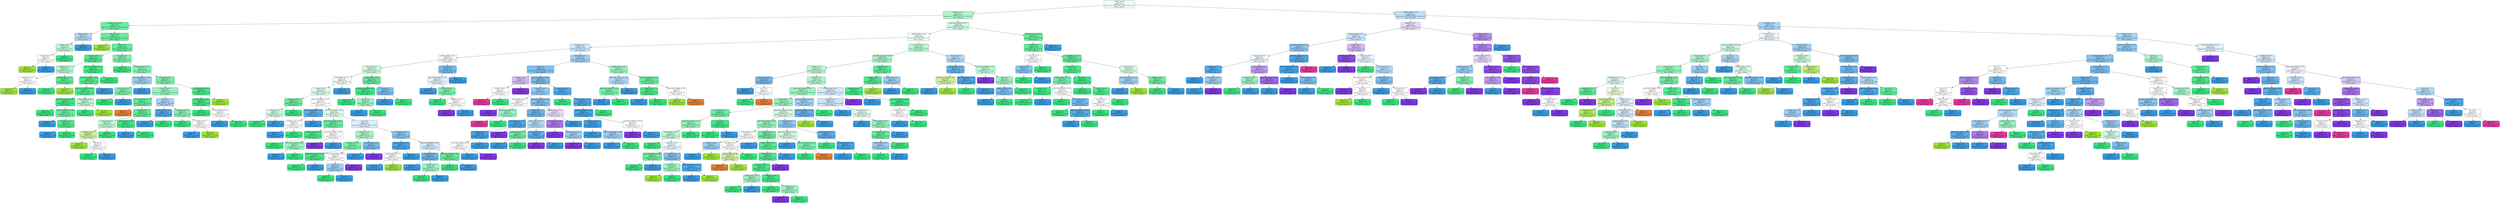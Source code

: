 digraph Tree {
node [shape=box, style="filled, rounded", color="black", fontname="helvetica"] ;
edge [fontname="helvetica"] ;
0 [label="alcohol <= 10.5\ngini = 0.6\nsamples = 1279\nvalue = [7.0, 43.0, 552.0, 506.0, 156.0, 15.0]\nclass = Class_C", fillcolor="#f3fdf8"] ;
1 [label="sulphates <= 0.5\ngini = 0.5\nsamples = 782\nvalue = [5.0, 27.0, 464.0, 257.0, 27.0, 2.0]\nclass = Class_C", fillcolor="#b1f5cd"] ;
0 -> 1 [labeldistance=2.5, labelangle=45, headlabel="True"] ;
2 [label="volatile acidity <= 0.3\ngini = 0.4\nsamples = 194\nvalue = [1.0, 14.0, 151.0, 28.0, 0.0, 0.0]\nclass = Class_C", fillcolor="#6ceca2"] ;
1 -> 2 ;
3 [label="alcohol <= 9.8\ngini = 0.6\nsamples = 7\nvalue = [0, 1, 2, 4, 0, 0]\nclass = Class_D", fillcolor="#b0d8f5"] ;
2 -> 3 ;
4 [label="alcohol <= 9.4\ngini = 0.6\nsamples = 4\nvalue = [0, 1, 2, 1, 0, 0]\nclass = Class_C", fillcolor="#bdf6d5"] ;
3 -> 4 ;
5 [label="chlorides <= 0.1\ngini = 0.5\nsamples = 2\nvalue = [0, 1, 0, 1, 0, 0]\nclass = Class_B", fillcolor="#ffffff"] ;
4 -> 5 ;
6 [label="gini = 0.0\nsamples = 1\nvalue = [0, 1, 0, 0, 0, 0]\nclass = Class_B", fillcolor="#9de539"] ;
5 -> 6 ;
7 [label="gini = 0.0\nsamples = 1\nvalue = [0, 0, 0, 1, 0, 0]\nclass = Class_D", fillcolor="#399de5"] ;
5 -> 7 ;
8 [label="gini = 0.0\nsamples = 2\nvalue = [0, 0, 2, 0, 0, 0]\nclass = Class_C", fillcolor="#39e581"] ;
4 -> 8 ;
9 [label="gini = 0.0\nsamples = 3\nvalue = [0, 0, 0, 3, 0, 0]\nclass = Class_D", fillcolor="#399de5"] ;
3 -> 9 ;
10 [label="density <= 1.0\ngini = 0.3\nsamples = 187\nvalue = [1.0, 13.0, 149.0, 24.0, 0.0, 0.0]\nclass = Class_C", fillcolor="#67eb9e"] ;
2 -> 10 ;
11 [label="gini = 0.0\nsamples = 3\nvalue = [0, 3, 0, 0, 0, 0]\nclass = Class_B", fillcolor="#9de539"] ;
10 -> 11 ;
12 [label="alcohol <= 9.5\ngini = 0.3\nsamples = 184\nvalue = [1, 10, 149, 24, 0, 0]\nclass = Class_C", fillcolor="#64eb9d"] ;
10 -> 12 ;
13 [label="alcohol <= 9.2\ngini = 0.2\nsamples = 92\nvalue = [0, 5, 82, 5, 0, 0]\nclass = Class_C", fillcolor="#50e88f"] ;
12 -> 13 ;
14 [label="sulphates <= 0.5\ngini = 0.6\nsamples = 11\nvalue = [0, 3, 6, 2, 0, 0]\nclass = Class_C", fillcolor="#b5f5d0"] ;
13 -> 14 ;
15 [label="sulphates <= 0.5\ngini = 0.5\nsamples = 4\nvalue = [0, 2, 0, 2, 0, 0]\nclass = Class_B", fillcolor="#ffffff"] ;
14 -> 15 ;
16 [label="gini = 0.0\nsamples = 2\nvalue = [0, 2, 0, 0, 0, 0]\nclass = Class_B", fillcolor="#9de539"] ;
15 -> 16 ;
17 [label="gini = 0.0\nsamples = 2\nvalue = [0, 0, 0, 2, 0, 0]\nclass = Class_D", fillcolor="#399de5"] ;
15 -> 17 ;
18 [label="residual sugar <= 3.5\ngini = 0.2\nsamples = 7\nvalue = [0, 1, 6, 0, 0, 0]\nclass = Class_C", fillcolor="#5ae996"] ;
14 -> 18 ;
19 [label="gini = 0.0\nsamples = 6\nvalue = [0, 0, 6, 0, 0, 0]\nclass = Class_C", fillcolor="#39e581"] ;
18 -> 19 ;
20 [label="gini = 0.0\nsamples = 1\nvalue = [0, 1, 0, 0, 0, 0]\nclass = Class_B", fillcolor="#9de539"] ;
18 -> 20 ;
21 [label="total sulfur dioxide <= 47.5\ngini = 0.1\nsamples = 81\nvalue = [0, 2, 76, 3, 0, 0]\nclass = Class_C", fillcolor="#46e789"] ;
13 -> 21 ;
22 [label="free sulfur dioxide <= 28.5\ngini = 0.2\nsamples = 39\nvalue = [0, 2, 34, 3, 0, 0]\nclass = Class_C", fillcolor="#54e992"] ;
21 -> 22 ;
23 [label="total sulfur dioxide <= 42.5\ngini = 0.2\nsamples = 38\nvalue = [0, 2, 34, 2, 0, 0]\nclass = Class_C", fillcolor="#4fe88f"] ;
22 -> 23 ;
24 [label="total sulfur dioxide <= 27.5\ngini = 0.1\nsamples = 33\nvalue = [0, 0, 31, 2, 0, 0]\nclass = Class_C", fillcolor="#46e789"] ;
23 -> 24 ;
25 [label="gini = 0.0\nsamples = 23\nvalue = [0, 0, 23, 0, 0, 0]\nclass = Class_C", fillcolor="#39e581"] ;
24 -> 25 ;
26 [label="total sulfur dioxide <= 28.5\ngini = 0.3\nsamples = 10\nvalue = [0, 0, 8, 2, 0, 0]\nclass = Class_C", fillcolor="#6aeca0"] ;
24 -> 26 ;
27 [label="gini = 0.0\nsamples = 1\nvalue = [0, 0, 0, 1, 0, 0]\nclass = Class_D", fillcolor="#399de5"] ;
26 -> 27 ;
28 [label="chlorides <= 0.1\ngini = 0.2\nsamples = 9\nvalue = [0, 0, 8, 1, 0, 0]\nclass = Class_C", fillcolor="#52e891"] ;
26 -> 28 ;
29 [label="gini = 0.0\nsamples = 1\nvalue = [0, 0, 0, 1, 0, 0]\nclass = Class_D", fillcolor="#399de5"] ;
28 -> 29 ;
30 [label="gini = 0.0\nsamples = 8\nvalue = [0, 0, 8, 0, 0, 0]\nclass = Class_C", fillcolor="#39e581"] ;
28 -> 30 ;
31 [label="fixed acidity <= 8.0\ngini = 0.5\nsamples = 5\nvalue = [0, 2, 3, 0, 0, 0]\nclass = Class_C", fillcolor="#bdf6d5"] ;
23 -> 31 ;
32 [label="gini = 0.0\nsamples = 3\nvalue = [0, 0, 3, 0, 0, 0]\nclass = Class_C", fillcolor="#39e581"] ;
31 -> 32 ;
33 [label="gini = 0.0\nsamples = 2\nvalue = [0, 2, 0, 0, 0, 0]\nclass = Class_B", fillcolor="#9de539"] ;
31 -> 33 ;
34 [label="gini = 0.0\nsamples = 1\nvalue = [0, 0, 0, 1, 0, 0]\nclass = Class_D", fillcolor="#399de5"] ;
22 -> 34 ;
35 [label="gini = 0.0\nsamples = 42\nvalue = [0, 0, 42, 0, 0, 0]\nclass = Class_C", fillcolor="#39e581"] ;
21 -> 35 ;
36 [label="density <= 1.0\ngini = 0.4\nsamples = 92\nvalue = [1, 5, 67, 19, 0, 0]\nclass = Class_C", fillcolor="#7deeac"] ;
12 -> 36 ;
37 [label="gini = 0.0\nsamples = 12\nvalue = [0, 0, 12, 0, 0, 0]\nclass = Class_C", fillcolor="#39e581"] ;
36 -> 37 ;
38 [label="residual sugar <= 1.8\ngini = 0.5\nsamples = 80\nvalue = [1, 5, 55, 19, 0, 0]\nclass = Class_C", fillcolor="#8af0b5"] ;
36 -> 38 ;
39 [label="total sulfur dioxide <= 24.5\ngini = 0.4\nsamples = 9\nvalue = [0, 0, 3, 6, 0, 0]\nclass = Class_D", fillcolor="#9ccef2"] ;
38 -> 39 ;
40 [label="citric acid <= 0.3\ngini = 0.4\nsamples = 4\nvalue = [0, 0, 3, 1, 0, 0]\nclass = Class_C", fillcolor="#7beeab"] ;
39 -> 40 ;
41 [label="gini = 0.0\nsamples = 3\nvalue = [0, 0, 3, 0, 0, 0]\nclass = Class_C", fillcolor="#39e581"] ;
40 -> 41 ;
42 [label="gini = 0.0\nsamples = 1\nvalue = [0, 0, 0, 1, 0, 0]\nclass = Class_D", fillcolor="#399de5"] ;
40 -> 42 ;
43 [label="gini = 0.0\nsamples = 5\nvalue = [0, 0, 0, 5, 0, 0]\nclass = Class_D", fillcolor="#399de5"] ;
39 -> 43 ;
44 [label="citric acid <= 0.2\ngini = 0.4\nsamples = 71\nvalue = [1, 5, 52, 13, 0, 0]\nclass = Class_C", fillcolor="#7aeeaa"] ;
38 -> 44 ;
45 [label="citric acid <= 0.2\ngini = 0.5\nsamples = 47\nvalue = [1.0, 4.0, 30.0, 12.0, 0.0, 0.0]\nclass = Class_C", fillcolor="#99f2be"] ;
44 -> 45 ;
46 [label="free sulfur dioxide <= 3.5\ngini = 0.3\nsamples = 31\nvalue = [1, 3, 25, 2, 0, 0]\nclass = Class_C", fillcolor="#63eb9c"] ;
45 -> 46 ;
47 [label="gini = 0.0\nsamples = 1\nvalue = [1, 0, 0, 0, 0, 0]\nclass = Class_A", fillcolor="#e58139"] ;
46 -> 47 ;
48 [label="alcohol <= 9.8\ngini = 0.3\nsamples = 30\nvalue = [0, 3, 25, 2, 0, 0]\nclass = Class_C", fillcolor="#5eea98"] ;
46 -> 48 ;
49 [label="citric acid <= 0.0\ngini = 0.6\nsamples = 9\nvalue = [0, 3, 5, 1, 0, 0]\nclass = Class_C", fillcolor="#bdf6d5"] ;
48 -> 49 ;
50 [label="sulphates <= 0.5\ngini = 0.6\nsamples = 5\nvalue = [0, 3, 1, 1, 0, 0]\nclass = Class_B", fillcolor="#cef29c"] ;
49 -> 50 ;
51 [label="gini = 0.0\nsamples = 3\nvalue = [0, 3, 0, 0, 0, 0]\nclass = Class_B", fillcolor="#9de539"] ;
50 -> 51 ;
52 [label="pH <= 3.5\ngini = 0.5\nsamples = 2\nvalue = [0, 0, 1, 1, 0, 0]\nclass = Class_C", fillcolor="#ffffff"] ;
50 -> 52 ;
53 [label="gini = 0.0\nsamples = 1\nvalue = [0, 0, 1, 0, 0, 0]\nclass = Class_C", fillcolor="#39e581"] ;
52 -> 53 ;
54 [label="gini = 0.0\nsamples = 1\nvalue = [0, 0, 0, 1, 0, 0]\nclass = Class_D", fillcolor="#399de5"] ;
52 -> 54 ;
55 [label="gini = 0.0\nsamples = 4\nvalue = [0, 0, 4, 0, 0, 0]\nclass = Class_C", fillcolor="#39e581"] ;
49 -> 55 ;
56 [label="volatile acidity <= 0.5\ngini = 0.1\nsamples = 21\nvalue = [0, 0, 20, 1, 0, 0]\nclass = Class_C", fillcolor="#43e687"] ;
48 -> 56 ;
57 [label="gini = 0.0\nsamples = 1\nvalue = [0, 0, 0, 1, 0, 0]\nclass = Class_D", fillcolor="#399de5"] ;
56 -> 57 ;
58 [label="gini = 0.0\nsamples = 20\nvalue = [0, 0, 20, 0, 0, 0]\nclass = Class_C", fillcolor="#39e581"] ;
56 -> 58 ;
59 [label="pH <= 3.3\ngini = 0.5\nsamples = 16\nvalue = [0, 1, 5, 10, 0, 0]\nclass = Class_D", fillcolor="#a5d2f3"] ;
45 -> 59 ;
60 [label="fixed acidity <= 9.0\ngini = 0.2\nsamples = 10\nvalue = [0, 0, 1, 9, 0, 0]\nclass = Class_D", fillcolor="#4fa8e8"] ;
59 -> 60 ;
61 [label="gini = 0.0\nsamples = 9\nvalue = [0, 0, 0, 9, 0, 0]\nclass = Class_D", fillcolor="#399de5"] ;
60 -> 61 ;
62 [label="gini = 0.0\nsamples = 1\nvalue = [0, 0, 1, 0, 0, 0]\nclass = Class_C", fillcolor="#39e581"] ;
60 -> 62 ;
63 [label="sulphates <= 0.5\ngini = 0.5\nsamples = 6\nvalue = [0, 1, 4, 1, 0, 0]\nclass = Class_C", fillcolor="#88efb3"] ;
59 -> 63 ;
64 [label="gini = 0.0\nsamples = 4\nvalue = [0, 0, 4, 0, 0, 0]\nclass = Class_C", fillcolor="#39e581"] ;
63 -> 64 ;
65 [label="chlorides <= 0.1\ngini = 0.5\nsamples = 2\nvalue = [0, 1, 0, 1, 0, 0]\nclass = Class_B", fillcolor="#ffffff"] ;
63 -> 65 ;
66 [label="gini = 0.0\nsamples = 1\nvalue = [0, 0, 0, 1, 0, 0]\nclass = Class_D", fillcolor="#399de5"] ;
65 -> 66 ;
67 [label="gini = 0.0\nsamples = 1\nvalue = [0, 1, 0, 0, 0, 0]\nclass = Class_B", fillcolor="#9de539"] ;
65 -> 67 ;
68 [label="volatile acidity <= 0.9\ngini = 0.2\nsamples = 24\nvalue = [0, 1, 22, 1, 0, 0]\nclass = Class_C", fillcolor="#4ae78c"] ;
44 -> 68 ;
69 [label="volatile acidity <= 0.8\ngini = 0.1\nsamples = 23\nvalue = [0, 0, 22, 1, 0, 0]\nclass = Class_C", fillcolor="#42e687"] ;
68 -> 69 ;
70 [label="gini = 0.0\nsamples = 21\nvalue = [0, 0, 21, 0, 0, 0]\nclass = Class_C", fillcolor="#39e581"] ;
69 -> 70 ;
71 [label="volatile acidity <= 0.8\ngini = 0.5\nsamples = 2\nvalue = [0, 0, 1, 1, 0, 0]\nclass = Class_C", fillcolor="#ffffff"] ;
69 -> 71 ;
72 [label="gini = 0.0\nsamples = 1\nvalue = [0, 0, 0, 1, 0, 0]\nclass = Class_D", fillcolor="#399de5"] ;
71 -> 72 ;
73 [label="gini = 0.0\nsamples = 1\nvalue = [0, 0, 1, 0, 0, 0]\nclass = Class_C", fillcolor="#39e581"] ;
71 -> 73 ;
74 [label="gini = 0.0\nsamples = 1\nvalue = [0, 1, 0, 0, 0, 0]\nclass = Class_B", fillcolor="#9de539"] ;
68 -> 74 ;
75 [label="total sulfur dioxide <= 83.0\ngini = 0.6\nsamples = 588\nvalue = [4, 13, 313, 229, 27, 2]\nclass = Class_C", fillcolor="#d1f9e2"] ;
1 -> 75 ;
76 [label="volatile acidity <= 0.5\ngini = 0.6\nsamples = 480\nvalue = [4, 12, 226, 209, 27, 2]\nclass = Class_C", fillcolor="#f3fdf7"] ;
75 -> 76 ;
77 [label="sulphates <= 0.7\ngini = 0.6\nsamples = 248\nvalue = [1, 2, 93, 131, 19, 2]\nclass = Class_D", fillcolor="#cee7f9"] ;
76 -> 77 ;
78 [label="volatile acidity <= 0.5\ngini = 0.5\nsamples = 140\nvalue = [0, 1, 69, 65, 5, 0]\nclass = Class_C", fillcolor="#f4fef8"] ;
77 -> 78 ;
79 [label="citric acid <= 0.5\ngini = 0.5\nsamples = 115\nvalue = [0, 1, 64, 46, 4, 0]\nclass = Class_C", fillcolor="#cbf8de"] ;
78 -> 79 ;
80 [label="fixed acidity <= 11.0\ngini = 0.6\nsamples = 92\nvalue = [0, 1, 45, 42, 4, 0]\nclass = Class_C", fillcolor="#f3fdf7"] ;
79 -> 80 ;
81 [label="alcohol <= 9.3\ngini = 0.5\nsamples = 86\nvalue = [0, 1, 45, 36, 4, 0]\nclass = Class_C", fillcolor="#dbfae8"] ;
80 -> 81 ;
82 [label="sulphates <= 0.6\ngini = 0.3\nsamples = 15\nvalue = [0, 0, 12, 3, 0, 0]\nclass = Class_C", fillcolor="#6aeca0"] ;
81 -> 82 ;
83 [label="density <= 1.0\ngini = 0.5\nsamples = 7\nvalue = [0, 0, 4, 3, 0, 0]\nclass = Class_C", fillcolor="#cef8e0"] ;
82 -> 83 ;
84 [label="gini = 0.0\nsamples = 4\nvalue = [0, 0, 4, 0, 0, 0]\nclass = Class_C", fillcolor="#39e581"] ;
83 -> 84 ;
85 [label="gini = 0.0\nsamples = 3\nvalue = [0, 0, 0, 3, 0, 0]\nclass = Class_D", fillcolor="#399de5"] ;
83 -> 85 ;
86 [label="gini = 0.0\nsamples = 8\nvalue = [0, 0, 8, 0, 0, 0]\nclass = Class_C", fillcolor="#39e581"] ;
82 -> 86 ;
87 [label="total sulfur dioxide <= 17.5\ngini = 0.6\nsamples = 71\nvalue = [0, 1, 33, 33, 4, 0]\nclass = Class_C", fillcolor="#ffffff"] ;
81 -> 87 ;
88 [label="total sulfur dioxide <= 11.5\ngini = 0.2\nsamples = 7\nvalue = [0, 0, 1, 6, 0, 0]\nclass = Class_D", fillcolor="#5aade9"] ;
87 -> 88 ;
89 [label="residual sugar <= 1.7\ngini = 0.5\nsamples = 2\nvalue = [0, 0, 1, 1, 0, 0]\nclass = Class_C", fillcolor="#ffffff"] ;
88 -> 89 ;
90 [label="gini = 0.0\nsamples = 1\nvalue = [0, 0, 0, 1, 0, 0]\nclass = Class_D", fillcolor="#399de5"] ;
89 -> 90 ;
91 [label="gini = 0.0\nsamples = 1\nvalue = [0, 0, 1, 0, 0, 0]\nclass = Class_C", fillcolor="#39e581"] ;
89 -> 91 ;
92 [label="gini = 0.0\nsamples = 5\nvalue = [0, 0, 0, 5, 0, 0]\nclass = Class_D", fillcolor="#399de5"] ;
88 -> 92 ;
93 [label="free sulfur dioxide <= 10.5\ngini = 0.6\nsamples = 64\nvalue = [0, 1, 32, 27, 4, 0]\nclass = Class_C", fillcolor="#e4fbee"] ;
87 -> 93 ;
94 [label="total sulfur dioxide <= 44.5\ngini = 0.3\nsamples = 15\nvalue = [0, 0, 12, 2, 1, 0]\nclass = Class_C", fillcolor="#67eb9e"] ;
93 -> 94 ;
95 [label="volatile acidity <= 0.5\ngini = 0.1\nsamples = 13\nvalue = [0, 0, 12, 1, 0, 0]\nclass = Class_C", fillcolor="#49e78c"] ;
94 -> 95 ;
96 [label="gini = 0.0\nsamples = 10\nvalue = [0, 0, 10, 0, 0, 0]\nclass = Class_C", fillcolor="#39e581"] ;
95 -> 96 ;
97 [label="total sulfur dioxide <= 22.5\ngini = 0.4\nsamples = 3\nvalue = [0, 0, 2, 1, 0, 0]\nclass = Class_C", fillcolor="#9cf2c0"] ;
95 -> 97 ;
98 [label="gini = 0.0\nsamples = 1\nvalue = [0, 0, 0, 1, 0, 0]\nclass = Class_D", fillcolor="#399de5"] ;
97 -> 98 ;
99 [label="gini = 0.0\nsamples = 2\nvalue = [0, 0, 2, 0, 0, 0]\nclass = Class_C", fillcolor="#39e581"] ;
97 -> 99 ;
100 [label="total sulfur dioxide <= 45.5\ngini = 0.5\nsamples = 2\nvalue = [0, 0, 0, 1, 1, 0]\nclass = Class_D", fillcolor="#ffffff"] ;
94 -> 100 ;
101 [label="gini = 0.0\nsamples = 1\nvalue = [0, 0, 0, 0, 1, 0]\nclass = Class_E", fillcolor="#8139e5"] ;
100 -> 101 ;
102 [label="gini = 0.0\nsamples = 1\nvalue = [0, 0, 0, 1, 0, 0]\nclass = Class_D", fillcolor="#399de5"] ;
100 -> 102 ;
103 [label="pH <= 3.4\ngini = 0.6\nsamples = 49\nvalue = [0.0, 1.0, 20.0, 25.0, 3.0, 0.0]\nclass = Class_D", fillcolor="#ddeefb"] ;
93 -> 103 ;
104 [label="chlorides <= 0.1\ngini = 0.6\nsamples = 22\nvalue = [0, 0, 13, 6, 3, 0]\nclass = Class_C", fillcolor="#a8f4c8"] ;
103 -> 104 ;
105 [label="sulphates <= 0.6\ngini = 0.4\nsamples = 18\nvalue = [0, 0, 13, 3, 2, 0]\nclass = Class_C", fillcolor="#7beeab"] ;
104 -> 105 ;
106 [label="total sulfur dioxide <= 70.0\ngini = 0.1\nsamples = 13\nvalue = [0, 0, 12, 1, 0, 0]\nclass = Class_C", fillcolor="#49e78c"] ;
105 -> 106 ;
107 [label="gini = 0.0\nsamples = 12\nvalue = [0, 0, 12, 0, 0, 0]\nclass = Class_C", fillcolor="#39e581"] ;
106 -> 107 ;
108 [label="gini = 0.0\nsamples = 1\nvalue = [0, 0, 0, 1, 0, 0]\nclass = Class_D", fillcolor="#399de5"] ;
106 -> 108 ;
109 [label="free sulfur dioxide <= 24.5\ngini = 0.6\nsamples = 5\nvalue = [0, 0, 1, 2, 2, 0]\nclass = Class_D", fillcolor="#ffffff"] ;
105 -> 109 ;
110 [label="pH <= 3.3\ngini = 0.4\nsamples = 3\nvalue = [0, 0, 1, 2, 0, 0]\nclass = Class_D", fillcolor="#9ccef2"] ;
109 -> 110 ;
111 [label="gini = 0.0\nsamples = 1\nvalue = [0, 0, 1, 0, 0, 0]\nclass = Class_C", fillcolor="#39e581"] ;
110 -> 111 ;
112 [label="gini = 0.0\nsamples = 2\nvalue = [0, 0, 0, 2, 0, 0]\nclass = Class_D", fillcolor="#399de5"] ;
110 -> 112 ;
113 [label="gini = 0.0\nsamples = 2\nvalue = [0, 0, 0, 0, 2, 0]\nclass = Class_E", fillcolor="#8139e5"] ;
109 -> 113 ;
114 [label="fixed acidity <= 9.8\ngini = 0.4\nsamples = 4\nvalue = [0, 0, 0, 3, 1, 0]\nclass = Class_D", fillcolor="#7bbeee"] ;
104 -> 114 ;
115 [label="gini = 0.0\nsamples = 3\nvalue = [0, 0, 0, 3, 0, 0]\nclass = Class_D", fillcolor="#399de5"] ;
114 -> 115 ;
116 [label="gini = 0.0\nsamples = 1\nvalue = [0, 0, 0, 0, 1, 0]\nclass = Class_E", fillcolor="#8139e5"] ;
114 -> 116 ;
117 [label="sulphates <= 0.6\ngini = 0.4\nsamples = 27\nvalue = [0, 1, 7, 19, 0, 0]\nclass = Class_D", fillcolor="#88c4ef"] ;
103 -> 117 ;
118 [label="volatile acidity <= 0.4\ngini = 0.2\nsamples = 11\nvalue = [0, 1, 0, 10, 0, 0]\nclass = Class_D", fillcolor="#4da7e8"] ;
117 -> 118 ;
119 [label="volatile acidity <= 0.3\ngini = 0.5\nsamples = 2\nvalue = [0, 1, 0, 1, 0, 0]\nclass = Class_B", fillcolor="#ffffff"] ;
118 -> 119 ;
120 [label="gini = 0.0\nsamples = 1\nvalue = [0, 0, 0, 1, 0, 0]\nclass = Class_D", fillcolor="#399de5"] ;
119 -> 120 ;
121 [label="gini = 0.0\nsamples = 1\nvalue = [0, 1, 0, 0, 0, 0]\nclass = Class_B", fillcolor="#9de539"] ;
119 -> 121 ;
122 [label="gini = 0.0\nsamples = 9\nvalue = [0, 0, 0, 9, 0, 0]\nclass = Class_D", fillcolor="#399de5"] ;
118 -> 122 ;
123 [label="total sulfur dioxide <= 65.5\ngini = 0.5\nsamples = 16\nvalue = [0, 0, 7, 9, 0, 0]\nclass = Class_D", fillcolor="#d3e9f9"] ;
117 -> 123 ;
124 [label="alcohol <= 10.2\ngini = 0.3\nsamples = 10\nvalue = [0, 0, 2, 8, 0, 0]\nclass = Class_D", fillcolor="#6ab6ec"] ;
123 -> 124 ;
125 [label="gini = 0.0\nsamples = 7\nvalue = [0, 0, 0, 7, 0, 0]\nclass = Class_D", fillcolor="#399de5"] ;
124 -> 125 ;
126 [label="density <= 1.0\ngini = 0.4\nsamples = 3\nvalue = [0, 0, 2, 1, 0, 0]\nclass = Class_C", fillcolor="#9cf2c0"] ;
124 -> 126 ;
127 [label="gini = 0.0\nsamples = 2\nvalue = [0, 0, 2, 0, 0, 0]\nclass = Class_C", fillcolor="#39e581"] ;
126 -> 127 ;
128 [label="gini = 0.0\nsamples = 1\nvalue = [0, 0, 0, 1, 0, 0]\nclass = Class_D", fillcolor="#399de5"] ;
126 -> 128 ;
129 [label="total sulfur dioxide <= 75.5\ngini = 0.3\nsamples = 6\nvalue = [0, 0, 5, 1, 0, 0]\nclass = Class_C", fillcolor="#61ea9a"] ;
123 -> 129 ;
130 [label="gini = 0.0\nsamples = 5\nvalue = [0, 0, 5, 0, 0, 0]\nclass = Class_C", fillcolor="#39e581"] ;
129 -> 130 ;
131 [label="gini = 0.0\nsamples = 1\nvalue = [0, 0, 0, 1, 0, 0]\nclass = Class_D", fillcolor="#399de5"] ;
129 -> 131 ;
132 [label="gini = 0.0\nsamples = 6\nvalue = [0, 0, 0, 6, 0, 0]\nclass = Class_D", fillcolor="#399de5"] ;
80 -> 132 ;
133 [label="volatile acidity <= 0.5\ngini = 0.3\nsamples = 23\nvalue = [0, 0, 19, 4, 0, 0]\nclass = Class_C", fillcolor="#63ea9c"] ;
79 -> 133 ;
134 [label="total sulfur dioxide <= 58.5\ngini = 0.1\nsamples = 19\nvalue = [0, 0, 18, 1, 0, 0]\nclass = Class_C", fillcolor="#44e688"] ;
133 -> 134 ;
135 [label="gini = 0.0\nsamples = 16\nvalue = [0, 0, 16, 0, 0, 0]\nclass = Class_C", fillcolor="#39e581"] ;
134 -> 135 ;
136 [label="pH <= 3.2\ngini = 0.4\nsamples = 3\nvalue = [0, 0, 2, 1, 0, 0]\nclass = Class_C", fillcolor="#9cf2c0"] ;
134 -> 136 ;
137 [label="gini = 0.0\nsamples = 1\nvalue = [0, 0, 0, 1, 0, 0]\nclass = Class_D", fillcolor="#399de5"] ;
136 -> 137 ;
138 [label="gini = 0.0\nsamples = 2\nvalue = [0, 0, 2, 0, 0, 0]\nclass = Class_C", fillcolor="#39e581"] ;
136 -> 138 ;
139 [label="pH <= 3.2\ngini = 0.4\nsamples = 4\nvalue = [0, 0, 1, 3, 0, 0]\nclass = Class_D", fillcolor="#7bbeee"] ;
133 -> 139 ;
140 [label="gini = 0.0\nsamples = 3\nvalue = [0, 0, 0, 3, 0, 0]\nclass = Class_D", fillcolor="#399de5"] ;
139 -> 140 ;
141 [label="gini = 0.0\nsamples = 1\nvalue = [0, 0, 1, 0, 0, 0]\nclass = Class_C", fillcolor="#39e581"] ;
139 -> 141 ;
142 [label="citric acid <= 0.2\ngini = 0.4\nsamples = 25\nvalue = [0, 0, 5, 19, 1, 0]\nclass = Class_D", fillcolor="#74baed"] ;
78 -> 142 ;
143 [label="total sulfur dioxide <= 33.0\ngini = 0.6\nsamples = 12\nvalue = [0, 0, 5, 6, 1, 0]\nclass = Class_D", fillcolor="#e3f1fb"] ;
142 -> 143 ;
144 [label="gini = 0.0\nsamples = 5\nvalue = [0, 0, 0, 5, 0, 0]\nclass = Class_D", fillcolor="#399de5"] ;
143 -> 144 ;
145 [label="citric acid <= 0.1\ngini = 0.4\nsamples = 7\nvalue = [0, 0, 5, 1, 1, 0]\nclass = Class_C", fillcolor="#7beeab"] ;
143 -> 145 ;
146 [label="gini = 0.0\nsamples = 5\nvalue = [0, 0, 5, 0, 0, 0]\nclass = Class_C", fillcolor="#39e581"] ;
145 -> 146 ;
147 [label="sulphates <= 0.6\ngini = 0.5\nsamples = 2\nvalue = [0, 0, 0, 1, 1, 0]\nclass = Class_D", fillcolor="#ffffff"] ;
145 -> 147 ;
148 [label="gini = 0.0\nsamples = 1\nvalue = [0, 0, 0, 0, 1, 0]\nclass = Class_E", fillcolor="#8139e5"] ;
147 -> 148 ;
149 [label="gini = 0.0\nsamples = 1\nvalue = [0, 0, 0, 1, 0, 0]\nclass = Class_D", fillcolor="#399de5"] ;
147 -> 149 ;
150 [label="gini = 0.0\nsamples = 13\nvalue = [0, 0, 0, 13, 0, 0]\nclass = Class_D", fillcolor="#399de5"] ;
142 -> 150 ;
151 [label="chlorides <= 0.1\ngini = 0.6\nsamples = 108\nvalue = [1, 1, 24, 66, 14, 2]\nclass = Class_D", fillcolor="#9ccef2"] ;
77 -> 151 ;
152 [label="pH <= 3.0\ngini = 0.5\nsamples = 86\nvalue = [0.0, 0.0, 10.0, 60.0, 14.0, 2.0]\nclass = Class_D", fillcolor="#80c0ee"] ;
151 -> 152 ;
153 [label="chlorides <= 0.1\ngini = 0.6\nsamples = 4\nvalue = [0, 0, 1, 0, 2, 1]\nclass = Class_E", fillcolor="#d5bdf6"] ;
152 -> 153 ;
154 [label="alcohol <= 10.0\ngini = 0.5\nsamples = 2\nvalue = [0, 0, 1, 0, 0, 1]\nclass = Class_C", fillcolor="#ffffff"] ;
153 -> 154 ;
155 [label="gini = 0.0\nsamples = 1\nvalue = [0, 0, 0, 0, 0, 1]\nclass = Class_F", fillcolor="#e5399d"] ;
154 -> 155 ;
156 [label="gini = 0.0\nsamples = 1\nvalue = [0, 0, 1, 0, 0, 0]\nclass = Class_C", fillcolor="#39e581"] ;
154 -> 156 ;
157 [label="gini = 0.0\nsamples = 2\nvalue = [0, 0, 0, 0, 2, 0]\nclass = Class_E", fillcolor="#8139e5"] ;
153 -> 157 ;
158 [label="free sulfur dioxide <= 16.5\ngini = 0.4\nsamples = 82\nvalue = [0, 0, 9, 60, 12, 1]\nclass = Class_D", fillcolor="#77bced"] ;
152 -> 158 ;
159 [label="density <= 1.0\ngini = 0.5\nsamples = 51\nvalue = [0, 0, 6, 33, 11, 1]\nclass = Class_D", fillcolor="#92c9f1"] ;
158 -> 159 ;
160 [label="fixed acidity <= 6.6\ngini = 0.6\nsamples = 5\nvalue = [0, 0, 2, 0, 2, 1]\nclass = Class_C", fillcolor="#ffffff"] ;
159 -> 160 ;
161 [label="gini = 0.0\nsamples = 2\nvalue = [0, 0, 0, 0, 2, 0]\nclass = Class_E", fillcolor="#8139e5"] ;
160 -> 161 ;
162 [label="free sulfur dioxide <= 6.0\ngini = 0.4\nsamples = 3\nvalue = [0, 0, 2, 0, 0, 1]\nclass = Class_C", fillcolor="#9cf2c0"] ;
160 -> 162 ;
163 [label="gini = 0.0\nsamples = 1\nvalue = [0, 0, 0, 0, 0, 1]\nclass = Class_F", fillcolor="#e5399d"] ;
162 -> 163 ;
164 [label="gini = 0.0\nsamples = 2\nvalue = [0, 0, 2, 0, 0, 0]\nclass = Class_C", fillcolor="#39e581"] ;
162 -> 164 ;
165 [label="total sulfur dioxide <= 28.5\ngini = 0.4\nsamples = 46\nvalue = [0, 0, 4, 33, 9, 0]\nclass = Class_D", fillcolor="#7fbfee"] ;
159 -> 165 ;
166 [label="density <= 1.0\ngini = 0.3\nsamples = 35\nvalue = [0, 0, 4, 28, 3, 0]\nclass = Class_D", fillcolor="#66b3eb"] ;
165 -> 166 ;
167 [label="fixed acidity <= 11.7\ngini = 0.2\nsamples = 23\nvalue = [0, 0, 0, 21, 2, 0]\nclass = Class_D", fillcolor="#4ca6e7"] ;
166 -> 167 ;
168 [label="chlorides <= 0.1\ngini = 0.1\nsamples = 22\nvalue = [0, 0, 0, 21, 1, 0]\nclass = Class_D", fillcolor="#42a2e6"] ;
167 -> 168 ;
169 [label="free sulfur dioxide <= 6.0\ngini = 0.5\nsamples = 2\nvalue = [0, 0, 0, 1, 1, 0]\nclass = Class_D", fillcolor="#ffffff"] ;
168 -> 169 ;
170 [label="gini = 0.0\nsamples = 1\nvalue = [0, 0, 0, 1, 0, 0]\nclass = Class_D", fillcolor="#399de5"] ;
169 -> 170 ;
171 [label="gini = 0.0\nsamples = 1\nvalue = [0, 0, 0, 0, 1, 0]\nclass = Class_E", fillcolor="#8139e5"] ;
169 -> 171 ;
172 [label="gini = 0.0\nsamples = 20\nvalue = [0, 0, 0, 20, 0, 0]\nclass = Class_D", fillcolor="#399de5"] ;
168 -> 172 ;
173 [label="gini = 0.0\nsamples = 1\nvalue = [0, 0, 0, 0, 1, 0]\nclass = Class_E", fillcolor="#8139e5"] ;
167 -> 173 ;
174 [label="fixed acidity <= 11.4\ngini = 0.5\nsamples = 12\nvalue = [0, 0, 4, 7, 1, 0]\nclass = Class_D", fillcolor="#b5daf5"] ;
166 -> 174 ;
175 [label="volatile acidity <= 0.3\ngini = 0.3\nsamples = 5\nvalue = [0, 0, 4, 1, 0, 0]\nclass = Class_C", fillcolor="#6aeca0"] ;
174 -> 175 ;
176 [label="gini = 0.0\nsamples = 1\nvalue = [0, 0, 0, 1, 0, 0]\nclass = Class_D", fillcolor="#399de5"] ;
175 -> 176 ;
177 [label="gini = 0.0\nsamples = 4\nvalue = [0, 0, 4, 0, 0, 0]\nclass = Class_C", fillcolor="#39e581"] ;
175 -> 177 ;
178 [label="citric acid <= 0.5\ngini = 0.2\nsamples = 7\nvalue = [0, 0, 0, 6, 1, 0]\nclass = Class_D", fillcolor="#5aade9"] ;
174 -> 178 ;
179 [label="gini = 0.0\nsamples = 1\nvalue = [0, 0, 0, 0, 1, 0]\nclass = Class_E", fillcolor="#8139e5"] ;
178 -> 179 ;
180 [label="gini = 0.0\nsamples = 6\nvalue = [0, 0, 0, 6, 0, 0]\nclass = Class_D", fillcolor="#399de5"] ;
178 -> 180 ;
181 [label="volatile acidity <= 0.4\ngini = 0.5\nsamples = 11\nvalue = [0, 0, 0, 5, 6, 0]\nclass = Class_E", fillcolor="#eadefb"] ;
165 -> 181 ;
182 [label="fixed acidity <= 10.4\ngini = 0.4\nsamples = 8\nvalue = [0, 0, 0, 2, 6, 0]\nclass = Class_E", fillcolor="#ab7bee"] ;
181 -> 182 ;
183 [label="gini = 0.0\nsamples = 5\nvalue = [0, 0, 0, 0, 5, 0]\nclass = Class_E", fillcolor="#8139e5"] ;
182 -> 183 ;
184 [label="volatile acidity <= 0.3\ngini = 0.4\nsamples = 3\nvalue = [0, 0, 0, 2, 1, 0]\nclass = Class_D", fillcolor="#9ccef2"] ;
182 -> 184 ;
185 [label="gini = 0.0\nsamples = 1\nvalue = [0, 0, 0, 0, 1, 0]\nclass = Class_E", fillcolor="#8139e5"] ;
184 -> 185 ;
186 [label="gini = 0.0\nsamples = 2\nvalue = [0, 0, 0, 2, 0, 0]\nclass = Class_D", fillcolor="#399de5"] ;
184 -> 186 ;
187 [label="gini = 0.0\nsamples = 3\nvalue = [0, 0, 0, 3, 0, 0]\nclass = Class_D", fillcolor="#399de5"] ;
181 -> 187 ;
188 [label="citric acid <= 0.0\ngini = 0.2\nsamples = 31\nvalue = [0, 0, 3, 27, 1, 0]\nclass = Class_D", fillcolor="#55abe9"] ;
158 -> 188 ;
189 [label="gini = 0.0\nsamples = 1\nvalue = [0, 0, 1, 0, 0, 0]\nclass = Class_C", fillcolor="#39e581"] ;
188 -> 189 ;
190 [label="residual sugar <= 3.6\ngini = 0.2\nsamples = 30\nvalue = [0, 0, 2, 27, 1, 0]\nclass = Class_D", fillcolor="#4ea8e8"] ;
188 -> 190 ;
191 [label="free sulfur dioxide <= 43.0\ngini = 0.1\nsamples = 29\nvalue = [0, 0, 1, 27, 1, 0]\nclass = Class_D", fillcolor="#47a4e7"] ;
190 -> 191 ;
192 [label="alcohol <= 10.4\ngini = 0.1\nsamples = 27\nvalue = [0, 0, 1, 26, 0, 0]\nclass = Class_D", fillcolor="#41a1e6"] ;
191 -> 192 ;
193 [label="gini = 0.0\nsamples = 24\nvalue = [0, 0, 0, 24, 0, 0]\nclass = Class_D", fillcolor="#399de5"] ;
192 -> 193 ;
194 [label="total sulfur dioxide <= 71.0\ngini = 0.4\nsamples = 3\nvalue = [0, 0, 1, 2, 0, 0]\nclass = Class_D", fillcolor="#9ccef2"] ;
192 -> 194 ;
195 [label="gini = 0.0\nsamples = 2\nvalue = [0, 0, 0, 2, 0, 0]\nclass = Class_D", fillcolor="#399de5"] ;
194 -> 195 ;
196 [label="gini = 0.0\nsamples = 1\nvalue = [0, 0, 1, 0, 0, 0]\nclass = Class_C", fillcolor="#39e581"] ;
194 -> 196 ;
197 [label="total sulfur dioxide <= 70.0\ngini = 0.5\nsamples = 2\nvalue = [0, 0, 0, 1, 1, 0]\nclass = Class_D", fillcolor="#ffffff"] ;
191 -> 197 ;
198 [label="gini = 0.0\nsamples = 1\nvalue = [0, 0, 0, 0, 1, 0]\nclass = Class_E", fillcolor="#8139e5"] ;
197 -> 198 ;
199 [label="gini = 0.0\nsamples = 1\nvalue = [0, 0, 0, 1, 0, 0]\nclass = Class_D", fillcolor="#399de5"] ;
197 -> 199 ;
200 [label="gini = 0.0\nsamples = 1\nvalue = [0, 0, 1, 0, 0, 0]\nclass = Class_C", fillcolor="#39e581"] ;
190 -> 200 ;
201 [label="volatile acidity <= 0.4\ngini = 0.5\nsamples = 22\nvalue = [1, 1, 14, 6, 0, 0]\nclass = Class_C", fillcolor="#9cf2c0"] ;
151 -> 201 ;
202 [label="total sulfur dioxide <= 19.0\ngini = 0.5\nsamples = 8\nvalue = [0, 0, 3, 5, 0, 0]\nclass = Class_D", fillcolor="#b0d8f5"] ;
201 -> 202 ;
203 [label="total sulfur dioxide <= 15.5\ngini = 0.4\nsamples = 4\nvalue = [0, 0, 3, 1, 0, 0]\nclass = Class_C", fillcolor="#7beeab"] ;
202 -> 203 ;
204 [label="gini = 0.0\nsamples = 1\nvalue = [0, 0, 0, 1, 0, 0]\nclass = Class_D", fillcolor="#399de5"] ;
203 -> 204 ;
205 [label="gini = 0.0\nsamples = 3\nvalue = [0, 0, 3, 0, 0, 0]\nclass = Class_C", fillcolor="#39e581"] ;
203 -> 205 ;
206 [label="gini = 0.0\nsamples = 4\nvalue = [0, 0, 0, 4, 0, 0]\nclass = Class_D", fillcolor="#399de5"] ;
202 -> 206 ;
207 [label="free sulfur dioxide <= 28.0\ngini = 0.4\nsamples = 14\nvalue = [1, 1, 11, 1, 0, 0]\nclass = Class_C", fillcolor="#67eb9e"] ;
201 -> 207 ;
208 [label="alcohol <= 9.2\ngini = 0.2\nsamples = 12\nvalue = [0, 0, 11, 1, 0, 0]\nclass = Class_C", fillcolor="#4be78c"] ;
207 -> 208 ;
209 [label="gini = 0.0\nsamples = 1\nvalue = [0, 0, 0, 1, 0, 0]\nclass = Class_D", fillcolor="#399de5"] ;
208 -> 209 ;
210 [label="gini = 0.0\nsamples = 11\nvalue = [0, 0, 11, 0, 0, 0]\nclass = Class_C", fillcolor="#39e581"] ;
208 -> 210 ;
211 [label="free sulfur dioxide <= 33.0\ngini = 0.5\nsamples = 2\nvalue = [1, 1, 0, 0, 0, 0]\nclass = Class_A", fillcolor="#ffffff"] ;
207 -> 211 ;
212 [label="gini = 0.0\nsamples = 1\nvalue = [0, 1, 0, 0, 0, 0]\nclass = Class_B", fillcolor="#9de539"] ;
211 -> 212 ;
213 [label="gini = 0.0\nsamples = 1\nvalue = [1, 0, 0, 0, 0, 0]\nclass = Class_A", fillcolor="#e58139"] ;
211 -> 213 ;
214 [label="alcohol <= 10.3\ngini = 0.6\nsamples = 232\nvalue = [3, 10, 133, 78, 8, 0]\nclass = Class_C", fillcolor="#b8f6d2"] ;
76 -> 214 ;
215 [label="free sulfur dioxide <= 20.5\ngini = 0.5\nsamples = 205\nvalue = [3, 8, 126, 63, 5, 0]\nclass = Class_C", fillcolor="#a7f3c7"] ;
214 -> 215 ;
216 [label="alcohol <= 9.1\ngini = 0.6\nsamples = 171\nvalue = [3, 7, 97, 59, 5, 0]\nclass = Class_C", fillcolor="#bcf6d4"] ;
215 -> 216 ;
217 [label="citric acid <= 0.4\ngini = 0.4\nsamples = 8\nvalue = [1, 0, 1, 6, 0, 0]\nclass = Class_D", fillcolor="#72b9ec"] ;
216 -> 217 ;
218 [label="gini = 0.0\nsamples = 6\nvalue = [0, 0, 0, 6, 0, 0]\nclass = Class_D", fillcolor="#399de5"] ;
217 -> 218 ;
219 [label="pH <= 3.2\ngini = 0.5\nsamples = 2\nvalue = [1, 0, 1, 0, 0, 0]\nclass = Class_A", fillcolor="#ffffff"] ;
217 -> 219 ;
220 [label="gini = 0.0\nsamples = 1\nvalue = [0, 0, 1, 0, 0, 0]\nclass = Class_C", fillcolor="#39e581"] ;
219 -> 220 ;
221 [label="gini = 0.0\nsamples = 1\nvalue = [1, 0, 0, 0, 0, 0]\nclass = Class_A", fillcolor="#e58139"] ;
219 -> 221 ;
222 [label="density <= 1.0\ngini = 0.5\nsamples = 163\nvalue = [2, 7, 96, 53, 5, 0]\nclass = Class_C", fillcolor="#b2f5ce"] ;
216 -> 222 ;
223 [label="total sulfur dioxide <= 74.5\ngini = 0.5\nsamples = 134\nvalue = [2.0, 7.0, 85.0, 38.0, 2.0, 0.0]\nclass = Class_C", fillcolor="#9ef2c1"] ;
222 -> 223 ;
224 [label="alcohol <= 9.7\ngini = 0.5\nsamples = 126\nvalue = [2, 6, 83, 33, 2, 0]\nclass = Class_C", fillcolor="#95f1bb"] ;
223 -> 224 ;
225 [label="citric acid <= 0.1\ngini = 0.3\nsamples = 67\nvalue = [0, 2, 53, 12, 0, 0]\nclass = Class_C", fillcolor="#6beca1"] ;
224 -> 225 ;
226 [label="free sulfur dioxide <= 15.5\ngini = 0.5\nsamples = 40\nvalue = [0, 2, 27, 11, 0, 0]\nclass = Class_C", fillcolor="#92f1b9"] ;
225 -> 226 ;
227 [label="fixed acidity <= 6.9\ngini = 0.5\nsamples = 30\nvalue = [0, 2, 17, 11, 0, 0]\nclass = Class_C", fillcolor="#c0f7d7"] ;
226 -> 227 ;
228 [label="gini = 0.0\nsamples = 7\nvalue = [0, 0, 7, 0, 0, 0]\nclass = Class_C", fillcolor="#39e581"] ;
227 -> 228 ;
229 [label="sulphates <= 0.6\ngini = 0.6\nsamples = 23\nvalue = [0, 2, 10, 11, 0, 0]\nclass = Class_D", fillcolor="#f0f7fd"] ;
227 -> 229 ;
230 [label="free sulfur dioxide <= 14.5\ngini = 0.3\nsamples = 10\nvalue = [0, 0, 8, 2, 0, 0]\nclass = Class_C", fillcolor="#6aeca0"] ;
229 -> 230 ;
231 [label="gini = 0.0\nsamples = 8\nvalue = [0, 0, 8, 0, 0, 0]\nclass = Class_C", fillcolor="#39e581"] ;
230 -> 231 ;
232 [label="gini = 0.0\nsamples = 2\nvalue = [0, 0, 0, 2, 0, 0]\nclass = Class_D", fillcolor="#399de5"] ;
230 -> 232 ;
233 [label="alcohol <= 9.3\ngini = 0.5\nsamples = 13\nvalue = [0, 2, 2, 9, 0, 0]\nclass = Class_D", fillcolor="#81c1ee"] ;
229 -> 233 ;
234 [label="alcohol <= 9.2\ngini = 0.4\nsamples = 3\nvalue = [0, 1, 2, 0, 0, 0]\nclass = Class_C", fillcolor="#9cf2c0"] ;
233 -> 234 ;
235 [label="gini = 0.0\nsamples = 1\nvalue = [0, 1, 0, 0, 0, 0]\nclass = Class_B", fillcolor="#9de539"] ;
234 -> 235 ;
236 [label="gini = 0.0\nsamples = 2\nvalue = [0, 0, 2, 0, 0, 0]\nclass = Class_C", fillcolor="#39e581"] ;
234 -> 236 ;
237 [label="total sulfur dioxide <= 65.5\ngini = 0.2\nsamples = 10\nvalue = [0, 1, 0, 9, 0, 0]\nclass = Class_D", fillcolor="#4fa8e8"] ;
233 -> 237 ;
238 [label="gini = 0.0\nsamples = 9\nvalue = [0, 0, 0, 9, 0, 0]\nclass = Class_D", fillcolor="#399de5"] ;
237 -> 238 ;
239 [label="gini = 0.0\nsamples = 1\nvalue = [0, 1, 0, 0, 0, 0]\nclass = Class_B", fillcolor="#9de539"] ;
237 -> 239 ;
240 [label="gini = 0.0\nsamples = 10\nvalue = [0, 0, 10, 0, 0, 0]\nclass = Class_C", fillcolor="#39e581"] ;
226 -> 240 ;
241 [label="pH <= 3.5\ngini = 0.1\nsamples = 27\nvalue = [0, 0, 26, 1, 0, 0]\nclass = Class_C", fillcolor="#41e686"] ;
225 -> 241 ;
242 [label="gini = 0.0\nsamples = 26\nvalue = [0, 0, 26, 0, 0, 0]\nclass = Class_C", fillcolor="#39e581"] ;
241 -> 242 ;
243 [label="gini = 0.0\nsamples = 1\nvalue = [0, 0, 0, 1, 0, 0]\nclass = Class_D", fillcolor="#399de5"] ;
241 -> 243 ;
244 [label="total sulfur dioxide <= 33.0\ngini = 0.6\nsamples = 59\nvalue = [2, 4, 30, 21, 2, 0]\nclass = Class_C", fillcolor="#d0f9e1"] ;
224 -> 244 ;
245 [label="total sulfur dioxide <= 19.0\ngini = 0.6\nsamples = 40\nvalue = [1, 4, 25, 8, 2, 0]\nclass = Class_C", fillcolor="#96f1bc"] ;
244 -> 245 ;
246 [label="volatile acidity <= 0.7\ngini = 0.7\nsamples = 11\nvalue = [1, 4, 2, 4, 0, 0]\nclass = Class_B", fillcolor="#ffffff"] ;
245 -> 246 ;
247 [label="alcohol <= 10.1\ngini = 0.4\nsamples = 6\nvalue = [0, 2, 0, 4, 0, 0]\nclass = Class_D", fillcolor="#9ccef2"] ;
246 -> 247 ;
248 [label="gini = 0.0\nsamples = 4\nvalue = [0, 0, 0, 4, 0, 0]\nclass = Class_D", fillcolor="#399de5"] ;
247 -> 248 ;
249 [label="gini = 0.0\nsamples = 2\nvalue = [0, 2, 0, 0, 0, 0]\nclass = Class_B", fillcolor="#9de539"] ;
247 -> 249 ;
250 [label="chlorides <= 0.1\ngini = 0.6\nsamples = 5\nvalue = [1, 2, 2, 0, 0, 0]\nclass = Class_B", fillcolor="#ffffff"] ;
246 -> 250 ;
251 [label="volatile acidity <= 0.8\ngini = 0.4\nsamples = 3\nvalue = [1, 2, 0, 0, 0, 0]\nclass = Class_B", fillcolor="#cef29c"] ;
250 -> 251 ;
252 [label="gini = 0.0\nsamples = 1\nvalue = [1, 0, 0, 0, 0, 0]\nclass = Class_A", fillcolor="#e58139"] ;
251 -> 252 ;
253 [label="gini = 0.0\nsamples = 2\nvalue = [0, 2, 0, 0, 0, 0]\nclass = Class_B", fillcolor="#9de539"] ;
251 -> 253 ;
254 [label="gini = 0.0\nsamples = 2\nvalue = [0, 0, 2, 0, 0, 0]\nclass = Class_C", fillcolor="#39e581"] ;
250 -> 254 ;
255 [label="chlorides <= 0.1\ngini = 0.3\nsamples = 29\nvalue = [0, 0, 23, 4, 2, 0]\nclass = Class_C", fillcolor="#69eb9f"] ;
245 -> 255 ;
256 [label="gini = 0.0\nsamples = 2\nvalue = [0, 0, 0, 2, 0, 0]\nclass = Class_D", fillcolor="#399de5"] ;
255 -> 256 ;
257 [label="volatile acidity <= 1.0\ngini = 0.3\nsamples = 27\nvalue = [0, 0, 23, 2, 2, 0]\nclass = Class_C", fillcolor="#59e995"] ;
255 -> 257 ;
258 [label="chlorides <= 0.1\ngini = 0.2\nsamples = 26\nvalue = [0, 0, 23, 1, 2, 0]\nclass = Class_C", fillcolor="#52e891"] ;
257 -> 258 ;
259 [label="citric acid <= 0.0\ngini = 0.2\nsamples = 25\nvalue = [0, 0, 23, 1, 1, 0]\nclass = Class_C", fillcolor="#49e78c"] ;
258 -> 259 ;
260 [label="residual sugar <= 2.3\ngini = 0.4\nsamples = 3\nvalue = [0, 0, 2, 1, 0, 0]\nclass = Class_C", fillcolor="#9cf2c0"] ;
259 -> 260 ;
261 [label="gini = 0.0\nsamples = 2\nvalue = [0, 0, 2, 0, 0, 0]\nclass = Class_C", fillcolor="#39e581"] ;
260 -> 261 ;
262 [label="gini = 0.0\nsamples = 1\nvalue = [0, 0, 0, 1, 0, 0]\nclass = Class_D", fillcolor="#399de5"] ;
260 -> 262 ;
263 [label="chlorides <= 0.1\ngini = 0.1\nsamples = 22\nvalue = [0, 0, 21, 0, 1, 0]\nclass = Class_C", fillcolor="#42e687"] ;
259 -> 263 ;
264 [label="gini = 0.0\nsamples = 19\nvalue = [0, 0, 19, 0, 0, 0]\nclass = Class_C", fillcolor="#39e581"] ;
263 -> 264 ;
265 [label="density <= 1.0\ngini = 0.4\nsamples = 3\nvalue = [0, 0, 2, 0, 1, 0]\nclass = Class_C", fillcolor="#9cf2c0"] ;
263 -> 265 ;
266 [label="gini = 0.0\nsamples = 1\nvalue = [0, 0, 0, 0, 1, 0]\nclass = Class_E", fillcolor="#8139e5"] ;
265 -> 266 ;
267 [label="gini = 0.0\nsamples = 2\nvalue = [0, 0, 2, 0, 0, 0]\nclass = Class_C", fillcolor="#39e581"] ;
265 -> 267 ;
268 [label="gini = 0.0\nsamples = 1\nvalue = [0, 0, 0, 0, 1, 0]\nclass = Class_E", fillcolor="#8139e5"] ;
258 -> 268 ;
269 [label="gini = 0.0\nsamples = 1\nvalue = [0, 0, 0, 1, 0, 0]\nclass = Class_D", fillcolor="#399de5"] ;
257 -> 269 ;
270 [label="chlorides <= 0.1\ngini = 0.5\nsamples = 19\nvalue = [1, 0, 5, 13, 0, 0]\nclass = Class_D", fillcolor="#8ec7f0"] ;
244 -> 270 ;
271 [label="total sulfur dioxide <= 36.5\ngini = 0.6\nsamples = 6\nvalue = [1, 0, 3, 2, 0, 0]\nclass = Class_C", fillcolor="#cef8e0"] ;
270 -> 271 ;
272 [label="gini = 0.0\nsamples = 2\nvalue = [0, 0, 0, 2, 0, 0]\nclass = Class_D", fillcolor="#399de5"] ;
271 -> 272 ;
273 [label="free sulfur dioxide <= 19.5\ngini = 0.4\nsamples = 4\nvalue = [1, 0, 3, 0, 0, 0]\nclass = Class_C", fillcolor="#7beeab"] ;
271 -> 273 ;
274 [label="gini = 0.0\nsamples = 3\nvalue = [0, 0, 3, 0, 0, 0]\nclass = Class_C", fillcolor="#39e581"] ;
273 -> 274 ;
275 [label="gini = 0.0\nsamples = 1\nvalue = [1, 0, 0, 0, 0, 0]\nclass = Class_A", fillcolor="#e58139"] ;
273 -> 275 ;
276 [label="fixed acidity <= 6.8\ngini = 0.3\nsamples = 13\nvalue = [0, 0, 2, 11, 0, 0]\nclass = Class_D", fillcolor="#5dafea"] ;
270 -> 276 ;
277 [label="gini = 0.0\nsamples = 1\nvalue = [0, 0, 1, 0, 0, 0]\nclass = Class_C", fillcolor="#39e581"] ;
276 -> 277 ;
278 [label="volatile acidity <= 0.8\ngini = 0.2\nsamples = 12\nvalue = [0, 0, 1, 11, 0, 0]\nclass = Class_D", fillcolor="#4ba6e7"] ;
276 -> 278 ;
279 [label="gini = 0.0\nsamples = 11\nvalue = [0, 0, 0, 11, 0, 0]\nclass = Class_D", fillcolor="#399de5"] ;
278 -> 279 ;
280 [label="gini = 0.0\nsamples = 1\nvalue = [0, 0, 1, 0, 0, 0]\nclass = Class_C", fillcolor="#39e581"] ;
278 -> 280 ;
281 [label="free sulfur dioxide <= 13.5\ngini = 0.5\nsamples = 8\nvalue = [0, 1, 2, 5, 0, 0]\nclass = Class_D", fillcolor="#9ccef2"] ;
223 -> 281 ;
282 [label="total sulfur dioxide <= 76.0\ngini = 0.3\nsamples = 6\nvalue = [0, 1, 0, 5, 0, 0]\nclass = Class_D", fillcolor="#61b1ea"] ;
281 -> 282 ;
283 [label="gini = 0.0\nsamples = 1\nvalue = [0, 1, 0, 0, 0, 0]\nclass = Class_B", fillcolor="#9de539"] ;
282 -> 283 ;
284 [label="gini = 0.0\nsamples = 5\nvalue = [0, 0, 0, 5, 0, 0]\nclass = Class_D", fillcolor="#399de5"] ;
282 -> 284 ;
285 [label="gini = 0.0\nsamples = 2\nvalue = [0, 0, 2, 0, 0, 0]\nclass = Class_C", fillcolor="#39e581"] ;
281 -> 285 ;
286 [label="residual sugar <= 5.7\ngini = 0.6\nsamples = 29\nvalue = [0.0, 0.0, 11.0, 15.0, 3.0, 0.0]\nclass = Class_D", fillcolor="#d3e9f9"] ;
222 -> 286 ;
287 [label="density <= 1.0\ngini = 0.5\nsamples = 26\nvalue = [0.0, 0.0, 11.0, 15.0, 0.0, 0.0]\nclass = Class_D", fillcolor="#cae5f8"] ;
286 -> 287 ;
288 [label="gini = 0.0\nsamples = 6\nvalue = [0, 0, 0, 6, 0, 0]\nclass = Class_D", fillcolor="#399de5"] ;
287 -> 288 ;
289 [label="citric acid <= 0.0\ngini = 0.5\nsamples = 20\nvalue = [0, 0, 11, 9, 0, 0]\nclass = Class_C", fillcolor="#dbfae8"] ;
287 -> 289 ;
290 [label="gini = 0.0\nsamples = 4\nvalue = [0, 0, 0, 4, 0, 0]\nclass = Class_D", fillcolor="#399de5"] ;
289 -> 290 ;
291 [label="fixed acidity <= 9.8\ngini = 0.4\nsamples = 16\nvalue = [0, 0, 11, 5, 0, 0]\nclass = Class_C", fillcolor="#93f1ba"] ;
289 -> 291 ;
292 [label="sulphates <= 0.6\ngini = 0.3\nsamples = 13\nvalue = [0, 0, 11, 2, 0, 0]\nclass = Class_C", fillcolor="#5dea98"] ;
291 -> 292 ;
293 [label="volatile acidity <= 0.7\ngini = 0.4\nsamples = 3\nvalue = [0, 0, 1, 2, 0, 0]\nclass = Class_D", fillcolor="#9ccef2"] ;
292 -> 293 ;
294 [label="gini = 0.0\nsamples = 1\nvalue = [0, 0, 1, 0, 0, 0]\nclass = Class_C", fillcolor="#39e581"] ;
293 -> 294 ;
295 [label="gini = 0.0\nsamples = 2\nvalue = [0, 0, 0, 2, 0, 0]\nclass = Class_D", fillcolor="#399de5"] ;
293 -> 295 ;
296 [label="gini = 0.0\nsamples = 10\nvalue = [0, 0, 10, 0, 0, 0]\nclass = Class_C", fillcolor="#39e581"] ;
292 -> 296 ;
297 [label="gini = 0.0\nsamples = 3\nvalue = [0, 0, 0, 3, 0, 0]\nclass = Class_D", fillcolor="#399de5"] ;
291 -> 297 ;
298 [label="gini = 0.0\nsamples = 3\nvalue = [0, 0, 0, 0, 3, 0]\nclass = Class_E", fillcolor="#8139e5"] ;
286 -> 298 ;
299 [label="sulphates <= 0.8\ngini = 0.3\nsamples = 34\nvalue = [0, 1, 29, 4, 0, 0]\nclass = Class_C", fillcolor="#5ae996"] ;
215 -> 299 ;
300 [label="density <= 1.0\ngini = 0.2\nsamples = 31\nvalue = [0, 1, 28, 2, 0, 0]\nclass = Class_C", fillcolor="#4de88e"] ;
299 -> 300 ;
301 [label="chlorides <= 0.1\ngini = 0.1\nsamples = 30\nvalue = [0, 0, 28, 2, 0, 0]\nclass = Class_C", fillcolor="#47e78a"] ;
300 -> 301 ;
302 [label="gini = 0.0\nsamples = 1\nvalue = [0, 0, 0, 1, 0, 0]\nclass = Class_D", fillcolor="#399de5"] ;
301 -> 302 ;
303 [label="total sulfur dioxide <= 35.0\ngini = 0.1\nsamples = 29\nvalue = [0, 0, 28, 1, 0, 0]\nclass = Class_C", fillcolor="#40e686"] ;
301 -> 303 ;
304 [label="sulphates <= 0.6\ngini = 0.5\nsamples = 2\nvalue = [0, 0, 1, 1, 0, 0]\nclass = Class_C", fillcolor="#ffffff"] ;
303 -> 304 ;
305 [label="gini = 0.0\nsamples = 1\nvalue = [0, 0, 0, 1, 0, 0]\nclass = Class_D", fillcolor="#399de5"] ;
304 -> 305 ;
306 [label="gini = 0.0\nsamples = 1\nvalue = [0, 0, 1, 0, 0, 0]\nclass = Class_C", fillcolor="#39e581"] ;
304 -> 306 ;
307 [label="gini = 0.0\nsamples = 27\nvalue = [0, 0, 27, 0, 0, 0]\nclass = Class_C", fillcolor="#39e581"] ;
303 -> 307 ;
308 [label="gini = 0.0\nsamples = 1\nvalue = [0, 1, 0, 0, 0, 0]\nclass = Class_B", fillcolor="#9de539"] ;
300 -> 308 ;
309 [label="citric acid <= 0.5\ngini = 0.4\nsamples = 3\nvalue = [0, 0, 1, 2, 0, 0]\nclass = Class_D", fillcolor="#9ccef2"] ;
299 -> 309 ;
310 [label="gini = 0.0\nsamples = 2\nvalue = [0, 0, 0, 2, 0, 0]\nclass = Class_D", fillcolor="#399de5"] ;
309 -> 310 ;
311 [label="gini = 0.0\nsamples = 1\nvalue = [0, 0, 1, 0, 0, 0]\nclass = Class_C", fillcolor="#39e581"] ;
309 -> 311 ;
312 [label="alcohol <= 10.4\ngini = 0.6\nsamples = 27\nvalue = [0, 2, 7, 15, 3, 0]\nclass = Class_D", fillcolor="#b0d8f5"] ;
214 -> 312 ;
313 [label="residual sugar <= 2.0\ngini = 0.3\nsamples = 15\nvalue = [0, 2, 1, 12, 0, 0]\nclass = Class_D", fillcolor="#67b4eb"] ;
312 -> 313 ;
314 [label="total sulfur dioxide <= 18.0\ngini = 0.4\nsamples = 3\nvalue = [0, 2, 0, 1, 0, 0]\nclass = Class_B", fillcolor="#cef29c"] ;
313 -> 314 ;
315 [label="gini = 0.0\nsamples = 1\nvalue = [0, 0, 0, 1, 0, 0]\nclass = Class_D", fillcolor="#399de5"] ;
314 -> 315 ;
316 [label="gini = 0.0\nsamples = 2\nvalue = [0, 2, 0, 0, 0, 0]\nclass = Class_B", fillcolor="#9de539"] ;
314 -> 316 ;
317 [label="free sulfur dioxide <= 6.5\ngini = 0.2\nsamples = 12\nvalue = [0, 0, 1, 11, 0, 0]\nclass = Class_D", fillcolor="#4ba6e7"] ;
313 -> 317 ;
318 [label="gini = 0.0\nsamples = 1\nvalue = [0, 0, 1, 0, 0, 0]\nclass = Class_C", fillcolor="#39e581"] ;
317 -> 318 ;
319 [label="gini = 0.0\nsamples = 11\nvalue = [0, 0, 0, 11, 0, 0]\nclass = Class_D", fillcolor="#399de5"] ;
317 -> 319 ;
320 [label="total sulfur dioxide <= 18.5\ngini = 0.6\nsamples = 12\nvalue = [0, 0, 6, 3, 3, 0]\nclass = Class_C", fillcolor="#bdf6d5"] ;
312 -> 320 ;
321 [label="gini = 0.0\nsamples = 3\nvalue = [0, 0, 0, 0, 3, 0]\nclass = Class_E", fillcolor="#8139e5"] ;
320 -> 321 ;
322 [label="pH <= 3.4\ngini = 0.4\nsamples = 9\nvalue = [0, 0, 6, 3, 0, 0]\nclass = Class_C", fillcolor="#9cf2c0"] ;
320 -> 322 ;
323 [label="volatile acidity <= 0.7\ngini = 0.4\nsamples = 4\nvalue = [0, 0, 1, 3, 0, 0]\nclass = Class_D", fillcolor="#7bbeee"] ;
322 -> 323 ;
324 [label="gini = 0.0\nsamples = 3\nvalue = [0, 0, 0, 3, 0, 0]\nclass = Class_D", fillcolor="#399de5"] ;
323 -> 324 ;
325 [label="gini = 0.0\nsamples = 1\nvalue = [0, 0, 1, 0, 0, 0]\nclass = Class_C", fillcolor="#39e581"] ;
323 -> 325 ;
326 [label="gini = 0.0\nsamples = 5\nvalue = [0, 0, 5, 0, 0, 0]\nclass = Class_C", fillcolor="#39e581"] ;
322 -> 326 ;
327 [label="residual sugar <= 10.8\ngini = 0.3\nsamples = 108\nvalue = [0, 1, 87, 20, 0, 0]\nclass = Class_C", fillcolor="#68eb9f"] ;
75 -> 327 ;
328 [label="density <= 1.0\ngini = 0.3\nsamples = 105\nvalue = [0, 1, 87, 17, 0, 0]\nclass = Class_C", fillcolor="#61ea9b"] ;
327 -> 328 ;
329 [label="citric acid <= 0.3\ngini = 0.5\nsamples = 10\nvalue = [0, 0, 5, 5, 0, 0]\nclass = Class_C", fillcolor="#ffffff"] ;
328 -> 329 ;
330 [label="density <= 1.0\ngini = 0.4\nsamples = 7\nvalue = [0, 0, 2, 5, 0, 0]\nclass = Class_D", fillcolor="#88c4ef"] ;
329 -> 330 ;
331 [label="gini = 0.0\nsamples = 2\nvalue = [0, 0, 2, 0, 0, 0]\nclass = Class_C", fillcolor="#39e581"] ;
330 -> 331 ;
332 [label="gini = 0.0\nsamples = 5\nvalue = [0, 0, 0, 5, 0, 0]\nclass = Class_D", fillcolor="#399de5"] ;
330 -> 332 ;
333 [label="gini = 0.0\nsamples = 3\nvalue = [0, 0, 3, 0, 0, 0]\nclass = Class_C", fillcolor="#39e581"] ;
329 -> 333 ;
334 [label="sulphates <= 1.1\ngini = 0.2\nsamples = 95\nvalue = [0, 1, 82, 12, 0, 0]\nclass = Class_C", fillcolor="#58e995"] ;
328 -> 334 ;
335 [label="chlorides <= 0.1\ngini = 0.2\nsamples = 87\nvalue = [0, 0, 78, 9, 0, 0]\nclass = Class_C", fillcolor="#50e890"] ;
334 -> 335 ;
336 [label="volatile acidity <= 0.6\ngini = 0.4\nsamples = 34\nvalue = [0, 0, 26, 8, 0, 0]\nclass = Class_C", fillcolor="#76eda8"] ;
335 -> 336 ;
337 [label="density <= 1.0\ngini = 0.1\nsamples = 20\nvalue = [0, 0, 19, 1, 0, 0]\nclass = Class_C", fillcolor="#43e688"] ;
336 -> 337 ;
338 [label="gini = 0.0\nsamples = 19\nvalue = [0, 0, 19, 0, 0, 0]\nclass = Class_C", fillcolor="#39e581"] ;
337 -> 338 ;
339 [label="gini = 0.0\nsamples = 1\nvalue = [0, 0, 0, 1, 0, 0]\nclass = Class_D", fillcolor="#399de5"] ;
337 -> 339 ;
340 [label="free sulfur dioxide <= 16.5\ngini = 0.5\nsamples = 14\nvalue = [0, 0, 7, 7, 0, 0]\nclass = Class_C", fillcolor="#ffffff"] ;
336 -> 340 ;
341 [label="gini = 0.0\nsamples = 5\nvalue = [0, 0, 5, 0, 0, 0]\nclass = Class_C", fillcolor="#39e581"] ;
340 -> 341 ;
342 [label="citric acid <= 0.0\ngini = 0.3\nsamples = 9\nvalue = [0, 0, 2, 7, 0, 0]\nclass = Class_D", fillcolor="#72b9ec"] ;
340 -> 342 ;
343 [label="gini = 0.0\nsamples = 1\nvalue = [0, 0, 1, 0, 0, 0]\nclass = Class_C", fillcolor="#39e581"] ;
342 -> 343 ;
344 [label="total sulfur dioxide <= 117.0\ngini = 0.2\nsamples = 8\nvalue = [0, 0, 1, 7, 0, 0]\nclass = Class_D", fillcolor="#55abe9"] ;
342 -> 344 ;
345 [label="gini = 0.0\nsamples = 7\nvalue = [0, 0, 0, 7, 0, 0]\nclass = Class_D", fillcolor="#399de5"] ;
344 -> 345 ;
346 [label="gini = 0.0\nsamples = 1\nvalue = [0, 0, 1, 0, 0, 0]\nclass = Class_C", fillcolor="#39e581"] ;
344 -> 346 ;
347 [label="pH <= 3.3\ngini = 0.0\nsamples = 53\nvalue = [0, 0, 52, 1, 0, 0]\nclass = Class_C", fillcolor="#3de683"] ;
335 -> 347 ;
348 [label="gini = 0.0\nsamples = 44\nvalue = [0, 0, 44, 0, 0, 0]\nclass = Class_C", fillcolor="#39e581"] ;
347 -> 348 ;
349 [label="density <= 1.0\ngini = 0.2\nsamples = 9\nvalue = [0, 0, 8, 1, 0, 0]\nclass = Class_C", fillcolor="#52e891"] ;
347 -> 349 ;
350 [label="density <= 1.0\ngini = 0.5\nsamples = 2\nvalue = [0, 0, 1, 1, 0, 0]\nclass = Class_C", fillcolor="#ffffff"] ;
349 -> 350 ;
351 [label="gini = 0.0\nsamples = 1\nvalue = [0, 0, 1, 0, 0, 0]\nclass = Class_C", fillcolor="#39e581"] ;
350 -> 351 ;
352 [label="gini = 0.0\nsamples = 1\nvalue = [0, 0, 0, 1, 0, 0]\nclass = Class_D", fillcolor="#399de5"] ;
350 -> 352 ;
353 [label="gini = 0.0\nsamples = 7\nvalue = [0, 0, 7, 0, 0, 0]\nclass = Class_C", fillcolor="#39e581"] ;
349 -> 353 ;
354 [label="citric acid <= 0.3\ngini = 0.6\nsamples = 8\nvalue = [0, 1, 4, 3, 0, 0]\nclass = Class_C", fillcolor="#d7fae6"] ;
334 -> 354 ;
355 [label="free sulfur dioxide <= 23.5\ngini = 0.4\nsamples = 3\nvalue = [0, 1, 0, 2, 0, 0]\nclass = Class_D", fillcolor="#9ccef2"] ;
354 -> 355 ;
356 [label="gini = 0.0\nsamples = 2\nvalue = [0, 0, 0, 2, 0, 0]\nclass = Class_D", fillcolor="#399de5"] ;
355 -> 356 ;
357 [label="gini = 0.0\nsamples = 1\nvalue = [0, 1, 0, 0, 0, 0]\nclass = Class_B", fillcolor="#9de539"] ;
355 -> 357 ;
358 [label="alcohol <= 10.3\ngini = 0.3\nsamples = 5\nvalue = [0, 0, 4, 1, 0, 0]\nclass = Class_C", fillcolor="#6aeca0"] ;
354 -> 358 ;
359 [label="gini = 0.0\nsamples = 4\nvalue = [0, 0, 4, 0, 0, 0]\nclass = Class_C", fillcolor="#39e581"] ;
358 -> 359 ;
360 [label="gini = 0.0\nsamples = 1\nvalue = [0, 0, 0, 1, 0, 0]\nclass = Class_D", fillcolor="#399de5"] ;
358 -> 360 ;
361 [label="gini = 0.0\nsamples = 3\nvalue = [0, 0, 0, 3, 0, 0]\nclass = Class_D", fillcolor="#399de5"] ;
327 -> 361 ;
362 [label="volatile acidity <= 0.3\ngini = 0.6\nsamples = 497\nvalue = [2.0, 16.0, 88.0, 249.0, 129.0, 13.0]\nclass = Class_D", fillcolor="#bedff7"] ;
0 -> 362 [labeldistance=2.5, labelangle=-45, headlabel="False"] ;
363 [label="sulphates <= 0.7\ngini = 0.6\nsamples = 119\nvalue = [0, 1, 11, 45, 59, 3]\nclass = Class_E", fillcolor="#e7dafa"] ;
362 -> 363 ;
364 [label="residual sugar <= 2.4\ngini = 0.6\nsamples = 62\nvalue = [0, 1, 7, 32, 21, 1]\nclass = Class_D", fillcolor="#cae5f8"] ;
363 -> 364 ;
365 [label="free sulfur dioxide <= 13.5\ngini = 0.5\nsamples = 39\nvalue = [0, 0, 3, 26, 9, 1]\nclass = Class_D", fillcolor="#8fc7f0"] ;
364 -> 365 ;
366 [label="sulphates <= 0.6\ngini = 0.6\nsamples = 21\nvalue = [0, 0, 2, 10, 9, 0]\nclass = Class_D", fillcolor="#eef7fd"] ;
365 -> 366 ;
367 [label="chlorides <= 0.1\ngini = 0.2\nsamples = 8\nvalue = [0, 0, 0, 7, 1, 0]\nclass = Class_D", fillcolor="#55abe9"] ;
366 -> 367 ;
368 [label="gini = 0.0\nsamples = 5\nvalue = [0, 0, 0, 5, 0, 0]\nclass = Class_D", fillcolor="#399de5"] ;
367 -> 368 ;
369 [label="fixed acidity <= 8.5\ngini = 0.4\nsamples = 3\nvalue = [0, 0, 0, 2, 1, 0]\nclass = Class_D", fillcolor="#9ccef2"] ;
367 -> 369 ;
370 [label="gini = 0.0\nsamples = 2\nvalue = [0, 0, 0, 2, 0, 0]\nclass = Class_D", fillcolor="#399de5"] ;
369 -> 370 ;
371 [label="gini = 0.0\nsamples = 1\nvalue = [0, 0, 0, 0, 1, 0]\nclass = Class_E", fillcolor="#8139e5"] ;
369 -> 371 ;
372 [label="fixed acidity <= 8.2\ngini = 0.5\nsamples = 13\nvalue = [0, 0, 2, 3, 8, 0]\nclass = Class_E", fillcolor="#c09cf2"] ;
366 -> 372 ;
373 [label="sulphates <= 0.7\ngini = 0.4\nsamples = 3\nvalue = [0, 0, 2, 1, 0, 0]\nclass = Class_C", fillcolor="#9cf2c0"] ;
372 -> 373 ;
374 [label="gini = 0.0\nsamples = 2\nvalue = [0, 0, 2, 0, 0, 0]\nclass = Class_C", fillcolor="#39e581"] ;
373 -> 374 ;
375 [label="gini = 0.0\nsamples = 1\nvalue = [0, 0, 0, 1, 0, 0]\nclass = Class_D", fillcolor="#399de5"] ;
373 -> 375 ;
376 [label="total sulfur dioxide <= 8.5\ngini = 0.3\nsamples = 10\nvalue = [0, 0, 0, 2, 8, 0]\nclass = Class_E", fillcolor="#a06aec"] ;
372 -> 376 ;
377 [label="gini = 0.0\nsamples = 2\nvalue = [0, 0, 0, 2, 0, 0]\nclass = Class_D", fillcolor="#399de5"] ;
376 -> 377 ;
378 [label="gini = 0.0\nsamples = 8\nvalue = [0, 0, 0, 0, 8, 0]\nclass = Class_E", fillcolor="#8139e5"] ;
376 -> 378 ;
379 [label="free sulfur dioxide <= 41.2\ngini = 0.2\nsamples = 18\nvalue = [0, 0, 1, 16, 0, 1]\nclass = Class_D", fillcolor="#50a9e8"] ;
365 -> 379 ;
380 [label="free sulfur dioxide <= 26.0\ngini = 0.1\nsamples = 17\nvalue = [0, 0, 1, 16, 0, 0]\nclass = Class_D", fillcolor="#45a3e7"] ;
379 -> 380 ;
381 [label="gini = 0.0\nsamples = 13\nvalue = [0, 0, 0, 13, 0, 0]\nclass = Class_D", fillcolor="#399de5"] ;
380 -> 381 ;
382 [label="volatile acidity <= 0.2\ngini = 0.4\nsamples = 4\nvalue = [0, 0, 1, 3, 0, 0]\nclass = Class_D", fillcolor="#7bbeee"] ;
380 -> 382 ;
383 [label="gini = 0.0\nsamples = 3\nvalue = [0, 0, 0, 3, 0, 0]\nclass = Class_D", fillcolor="#399de5"] ;
382 -> 383 ;
384 [label="gini = 0.0\nsamples = 1\nvalue = [0, 0, 1, 0, 0, 0]\nclass = Class_C", fillcolor="#39e581"] ;
382 -> 384 ;
385 [label="gini = 0.0\nsamples = 1\nvalue = [0, 0, 0, 0, 0, 1]\nclass = Class_F", fillcolor="#e5399d"] ;
379 -> 385 ;
386 [label="density <= 1.0\ngini = 0.6\nsamples = 23\nvalue = [0, 1, 4, 6, 12, 0]\nclass = Class_E", fillcolor="#d3b9f6"] ;
364 -> 386 ;
387 [label="volatile acidity <= 0.2\ngini = 0.2\nsamples = 11\nvalue = [0, 0, 0, 1, 10, 0]\nclass = Class_E", fillcolor="#8e4de8"] ;
386 -> 387 ;
388 [label="gini = 0.0\nsamples = 1\nvalue = [0, 0, 0, 1, 0, 0]\nclass = Class_D", fillcolor="#399de5"] ;
387 -> 388 ;
389 [label="gini = 0.0\nsamples = 10\nvalue = [0, 0, 0, 0, 10, 0]\nclass = Class_E", fillcolor="#8139e5"] ;
387 -> 389 ;
390 [label="alcohol <= 10.8\ngini = 0.7\nsamples = 12\nvalue = [0, 1, 4, 5, 2, 0]\nclass = Class_D", fillcolor="#e6f3fc"] ;
386 -> 390 ;
391 [label="gini = 0.0\nsamples = 2\nvalue = [0, 0, 2, 0, 0, 0]\nclass = Class_C", fillcolor="#39e581"] ;
390 -> 391 ;
392 [label="citric acid <= 0.4\ngini = 0.7\nsamples = 10\nvalue = [0, 1, 2, 5, 2, 0]\nclass = Class_D", fillcolor="#b5daf5"] ;
390 -> 392 ;
393 [label="total sulfur dioxide <= 26.0\ngini = 0.7\nsamples = 3\nvalue = [0, 1, 1, 0, 1, 0]\nclass = Class_B", fillcolor="#ffffff"] ;
392 -> 393 ;
394 [label="gini = 0.0\nsamples = 1\nvalue = [0, 0, 0, 0, 1, 0]\nclass = Class_E", fillcolor="#8139e5"] ;
393 -> 394 ;
395 [label="pH <= 3.4\ngini = 0.5\nsamples = 2\nvalue = [0, 1, 1, 0, 0, 0]\nclass = Class_B", fillcolor="#ffffff"] ;
393 -> 395 ;
396 [label="gini = 0.0\nsamples = 1\nvalue = [0, 1, 0, 0, 0, 0]\nclass = Class_B", fillcolor="#9de539"] ;
395 -> 396 ;
397 [label="gini = 0.0\nsamples = 1\nvalue = [0, 0, 1, 0, 0, 0]\nclass = Class_C", fillcolor="#39e581"] ;
395 -> 397 ;
398 [label="citric acid <= 0.7\ngini = 0.4\nsamples = 7\nvalue = [0, 0, 1, 5, 1, 0]\nclass = Class_D", fillcolor="#7bbeee"] ;
392 -> 398 ;
399 [label="gini = 0.0\nsamples = 5\nvalue = [0, 0, 0, 5, 0, 0]\nclass = Class_D", fillcolor="#399de5"] ;
398 -> 399 ;
400 [label="citric acid <= 0.7\ngini = 0.5\nsamples = 2\nvalue = [0, 0, 1, 0, 1, 0]\nclass = Class_C", fillcolor="#ffffff"] ;
398 -> 400 ;
401 [label="gini = 0.0\nsamples = 1\nvalue = [0, 0, 1, 0, 0, 0]\nclass = Class_C", fillcolor="#39e581"] ;
400 -> 401 ;
402 [label="gini = 0.0\nsamples = 1\nvalue = [0, 0, 0, 0, 1, 0]\nclass = Class_E", fillcolor="#8139e5"] ;
400 -> 402 ;
403 [label="chlorides <= 0.1\ngini = 0.5\nsamples = 57\nvalue = [0, 0, 4, 13, 38, 2]\nclass = Class_E", fillcolor="#b78ef0"] ;
363 -> 403 ;
404 [label="alcohol <= 11.1\ngini = 0.5\nsamples = 54\nvalue = [0, 0, 4, 10, 38, 2]\nclass = Class_E", fillcolor="#af81ee"] ;
403 -> 404 ;
405 [label="fixed acidity <= 10.4\ngini = 0.6\nsamples = 24\nvalue = [0, 0, 3, 9, 12, 0]\nclass = Class_E", fillcolor="#e6d7fa"] ;
404 -> 405 ;
406 [label="volatile acidity <= 0.3\ngini = 0.5\nsamples = 13\nvalue = [0, 0, 3, 8, 2, 0]\nclass = Class_D", fillcolor="#9ccef2"] ;
405 -> 406 ;
407 [label="fixed acidity <= 7.5\ngini = 0.2\nsamples = 9\nvalue = [0, 0, 0, 8, 1, 0]\nclass = Class_D", fillcolor="#52a9e8"] ;
406 -> 407 ;
408 [label="gini = 0.0\nsamples = 1\nvalue = [0, 0, 0, 0, 1, 0]\nclass = Class_E", fillcolor="#8139e5"] ;
407 -> 408 ;
409 [label="gini = 0.0\nsamples = 8\nvalue = [0, 0, 0, 8, 0, 0]\nclass = Class_D", fillcolor="#399de5"] ;
407 -> 409 ;
410 [label="density <= 1.0\ngini = 0.4\nsamples = 4\nvalue = [0, 0, 3, 0, 1, 0]\nclass = Class_C", fillcolor="#7beeab"] ;
406 -> 410 ;
411 [label="gini = 0.0\nsamples = 3\nvalue = [0, 0, 3, 0, 0, 0]\nclass = Class_C", fillcolor="#39e581"] ;
410 -> 411 ;
412 [label="gini = 0.0\nsamples = 1\nvalue = [0, 0, 0, 0, 1, 0]\nclass = Class_E", fillcolor="#8139e5"] ;
410 -> 412 ;
413 [label="alcohol <= 10.8\ngini = 0.2\nsamples = 11\nvalue = [0, 0, 0, 1, 10, 0]\nclass = Class_E", fillcolor="#8e4de8"] ;
405 -> 413 ;
414 [label="fixed acidity <= 10.9\ngini = 0.4\nsamples = 3\nvalue = [0, 0, 0, 1, 2, 0]\nclass = Class_E", fillcolor="#c09cf2"] ;
413 -> 414 ;
415 [label="gini = 0.0\nsamples = 1\nvalue = [0, 0, 0, 1, 0, 0]\nclass = Class_D", fillcolor="#399de5"] ;
414 -> 415 ;
416 [label="gini = 0.0\nsamples = 2\nvalue = [0, 0, 0, 0, 2, 0]\nclass = Class_E", fillcolor="#8139e5"] ;
414 -> 416 ;
417 [label="gini = 0.0\nsamples = 8\nvalue = [0, 0, 0, 0, 8, 0]\nclass = Class_E", fillcolor="#8139e5"] ;
413 -> 417 ;
418 [label="chlorides <= 0.1\ngini = 0.2\nsamples = 30\nvalue = [0, 0, 1, 1, 26, 2]\nclass = Class_E", fillcolor="#9355e9"] ;
404 -> 418 ;
419 [label="gini = 0.0\nsamples = 1\nvalue = [0, 0, 1, 0, 0, 0]\nclass = Class_C", fillcolor="#39e581"] ;
418 -> 419 ;
420 [label="residual sugar <= 4.6\ngini = 0.2\nsamples = 29\nvalue = [0, 0, 0, 1, 26, 2]\nclass = Class_E", fillcolor="#8f4fe8"] ;
418 -> 420 ;
421 [label="pH <= 3.2\ngini = 0.1\nsamples = 28\nvalue = [0, 0, 0, 1, 26, 1]\nclass = Class_E", fillcolor="#8a48e7"] ;
420 -> 421 ;
422 [label="gini = 0.0\nsamples = 1\nvalue = [0, 0, 0, 0, 0, 1]\nclass = Class_F", fillcolor="#e5399d"] ;
421 -> 422 ;
423 [label="total sulfur dioxide <= 53.0\ngini = 0.1\nsamples = 27\nvalue = [0, 0, 0, 1, 26, 0]\nclass = Class_E", fillcolor="#8641e6"] ;
421 -> 423 ;
424 [label="gini = 0.0\nsamples = 25\nvalue = [0, 0, 0, 0, 25, 0]\nclass = Class_E", fillcolor="#8139e5"] ;
423 -> 424 ;
425 [label="chlorides <= 0.1\ngini = 0.5\nsamples = 2\nvalue = [0, 0, 0, 1, 1, 0]\nclass = Class_D", fillcolor="#ffffff"] ;
423 -> 425 ;
426 [label="gini = 0.0\nsamples = 1\nvalue = [0, 0, 0, 1, 0, 0]\nclass = Class_D", fillcolor="#399de5"] ;
425 -> 426 ;
427 [label="gini = 0.0\nsamples = 1\nvalue = [0, 0, 0, 0, 1, 0]\nclass = Class_E", fillcolor="#8139e5"] ;
425 -> 427 ;
428 [label="gini = 0.0\nsamples = 1\nvalue = [0, 0, 0, 0, 0, 1]\nclass = Class_F", fillcolor="#e5399d"] ;
420 -> 428 ;
429 [label="gini = 0.0\nsamples = 3\nvalue = [0, 0, 0, 3, 0, 0]\nclass = Class_D", fillcolor="#399de5"] ;
403 -> 429 ;
430 [label="sulphates <= 0.6\ngini = 0.6\nsamples = 378\nvalue = [2, 15, 77, 204, 70, 10]\nclass = Class_D", fillcolor="#abd6f4"] ;
362 -> 430 ;
431 [label="alcohol <= 11.4\ngini = 0.6\nsamples = 117\nvalue = [2, 11, 45, 52, 7, 0]\nclass = Class_D", fillcolor="#ecf5fc"] ;
430 -> 431 ;
432 [label="free sulfur dioxide <= 15.5\ngini = 0.6\nsamples = 68\nvalue = [2, 8, 34, 22, 2, 0]\nclass = Class_C", fillcolor="#cbf8de"] ;
431 -> 432 ;
433 [label="chlorides <= 0.1\ngini = 0.6\nsamples = 52\nvalue = [2, 7, 29, 12, 2, 0]\nclass = Class_C", fillcolor="#abf4c9"] ;
432 -> 433 ;
434 [label="citric acid <= 0.1\ngini = 0.6\nsamples = 43\nvalue = [2.0, 7.0, 26.0, 6.0, 2.0, 0.0]\nclass = Class_C", fillcolor="#96f1bc"] ;
433 -> 434 ;
435 [label="residual sugar <= 1.9\ngini = 0.7\nsamples = 21\nvalue = [2, 6, 9, 3, 1, 0]\nclass = Class_C", fillcolor="#d7fae6"] ;
434 -> 435 ;
436 [label="chlorides <= 0.1\ngini = 0.3\nsamples = 6\nvalue = [0, 0, 5, 0, 1, 0]\nclass = Class_C", fillcolor="#61ea9a"] ;
435 -> 436 ;
437 [label="gini = 0.0\nsamples = 5\nvalue = [0, 0, 5, 0, 0, 0]\nclass = Class_C", fillcolor="#39e581"] ;
436 -> 437 ;
438 [label="gini = 0.0\nsamples = 1\nvalue = [0, 0, 0, 0, 1, 0]\nclass = Class_E", fillcolor="#8139e5"] ;
436 -> 438 ;
439 [label="pH <= 3.4\ngini = 0.7\nsamples = 15\nvalue = [2, 6, 4, 3, 0, 0]\nclass = Class_B", fillcolor="#edfadb"] ;
435 -> 439 ;
440 [label="residual sugar <= 4.5\ngini = 0.4\nsamples = 7\nvalue = [0, 5, 2, 0, 0, 0]\nclass = Class_B", fillcolor="#c4ef88"] ;
439 -> 440 ;
441 [label="chlorides <= 0.1\ngini = 0.3\nsamples = 6\nvalue = [0, 5, 1, 0, 0, 0]\nclass = Class_B", fillcolor="#b1ea61"] ;
440 -> 441 ;
442 [label="gini = 0.0\nsamples = 1\nvalue = [0, 0, 1, 0, 0, 0]\nclass = Class_C", fillcolor="#39e581"] ;
441 -> 442 ;
443 [label="gini = 0.0\nsamples = 5\nvalue = [0, 5, 0, 0, 0, 0]\nclass = Class_B", fillcolor="#9de539"] ;
441 -> 443 ;
444 [label="gini = 0.0\nsamples = 1\nvalue = [0, 0, 1, 0, 0, 0]\nclass = Class_C", fillcolor="#39e581"] ;
440 -> 444 ;
445 [label="density <= 1.0\ngini = 0.7\nsamples = 8\nvalue = [2, 1, 2, 3, 0, 0]\nclass = Class_D", fillcolor="#deeffb"] ;
439 -> 445 ;
446 [label="citric acid <= 0.0\ngini = 0.6\nsamples = 6\nvalue = [0, 1, 2, 3, 0, 0]\nclass = Class_D", fillcolor="#cee6f8"] ;
445 -> 446 ;
447 [label="volatile acidity <= 0.8\ngini = 0.5\nsamples = 5\nvalue = [0, 0, 2, 3, 0, 0]\nclass = Class_D", fillcolor="#bddef6"] ;
446 -> 447 ;
448 [label="sulphates <= 0.6\ngini = 0.4\nsamples = 3\nvalue = [0, 0, 2, 1, 0, 0]\nclass = Class_C", fillcolor="#9cf2c0"] ;
447 -> 448 ;
449 [label="gini = 0.0\nsamples = 2\nvalue = [0, 0, 2, 0, 0, 0]\nclass = Class_C", fillcolor="#39e581"] ;
448 -> 449 ;
450 [label="gini = 0.0\nsamples = 1\nvalue = [0, 0, 0, 1, 0, 0]\nclass = Class_D", fillcolor="#399de5"] ;
448 -> 450 ;
451 [label="gini = 0.0\nsamples = 2\nvalue = [0, 0, 0, 2, 0, 0]\nclass = Class_D", fillcolor="#399de5"] ;
447 -> 451 ;
452 [label="gini = 0.0\nsamples = 1\nvalue = [0, 1, 0, 0, 0, 0]\nclass = Class_B", fillcolor="#9de539"] ;
446 -> 452 ;
453 [label="gini = 0.0\nsamples = 2\nvalue = [2, 0, 0, 0, 0, 0]\nclass = Class_A", fillcolor="#e58139"] ;
445 -> 453 ;
454 [label="total sulfur dioxide <= 7.5\ngini = 0.4\nsamples = 22\nvalue = [0, 1, 17, 3, 1, 0]\nclass = Class_C", fillcolor="#6deca2"] ;
434 -> 454 ;
455 [label="free sulfur dioxide <= 3.5\ngini = 0.5\nsamples = 2\nvalue = [0, 1, 0, 0, 1, 0]\nclass = Class_B", fillcolor="#ffffff"] ;
454 -> 455 ;
456 [label="gini = 0.0\nsamples = 1\nvalue = [0, 0, 0, 0, 1, 0]\nclass = Class_E", fillcolor="#8139e5"] ;
455 -> 456 ;
457 [label="gini = 0.0\nsamples = 1\nvalue = [0, 1, 0, 0, 0, 0]\nclass = Class_B", fillcolor="#9de539"] ;
455 -> 457 ;
458 [label="chlorides <= 0.1\ngini = 0.3\nsamples = 20\nvalue = [0, 0, 17, 3, 0, 0]\nclass = Class_C", fillcolor="#5cea97"] ;
454 -> 458 ;
459 [label="alcohol <= 10.7\ngini = 0.1\nsamples = 17\nvalue = [0, 0, 16, 1, 0, 0]\nclass = Class_C", fillcolor="#45e789"] ;
458 -> 459 ;
460 [label="gini = 0.0\nsamples = 1\nvalue = [0, 0, 0, 1, 0, 0]\nclass = Class_D", fillcolor="#399de5"] ;
459 -> 460 ;
461 [label="gini = 0.0\nsamples = 16\nvalue = [0, 0, 16, 0, 0, 0]\nclass = Class_C", fillcolor="#39e581"] ;
459 -> 461 ;
462 [label="free sulfur dioxide <= 12.5\ngini = 0.4\nsamples = 3\nvalue = [0, 0, 1, 2, 0, 0]\nclass = Class_D", fillcolor="#9ccef2"] ;
458 -> 462 ;
463 [label="gini = 0.0\nsamples = 2\nvalue = [0, 0, 0, 2, 0, 0]\nclass = Class_D", fillcolor="#399de5"] ;
462 -> 463 ;
464 [label="gini = 0.0\nsamples = 1\nvalue = [0, 0, 1, 0, 0, 0]\nclass = Class_C", fillcolor="#39e581"] ;
462 -> 464 ;
465 [label="pH <= 3.5\ngini = 0.4\nsamples = 9\nvalue = [0, 0, 3, 6, 0, 0]\nclass = Class_D", fillcolor="#9ccef2"] ;
433 -> 465 ;
466 [label="density <= 1.0\ngini = 0.2\nsamples = 7\nvalue = [0, 0, 1, 6, 0, 0]\nclass = Class_D", fillcolor="#5aade9"] ;
465 -> 466 ;
467 [label="gini = 0.0\nsamples = 6\nvalue = [0, 0, 0, 6, 0, 0]\nclass = Class_D", fillcolor="#399de5"] ;
466 -> 467 ;
468 [label="gini = 0.0\nsamples = 1\nvalue = [0, 0, 1, 0, 0, 0]\nclass = Class_C", fillcolor="#39e581"] ;
466 -> 468 ;
469 [label="gini = 0.0\nsamples = 2\nvalue = [0, 0, 2, 0, 0, 0]\nclass = Class_C", fillcolor="#39e581"] ;
465 -> 469 ;
470 [label="pH <= 3.4\ngini = 0.5\nsamples = 16\nvalue = [0, 1, 5, 10, 0, 0]\nclass = Class_D", fillcolor="#a5d2f3"] ;
432 -> 470 ;
471 [label="gini = 0.0\nsamples = 6\nvalue = [0, 0, 0, 6, 0, 0]\nclass = Class_D", fillcolor="#399de5"] ;
470 -> 471 ;
472 [label="volatile acidity <= 0.7\ngini = 0.6\nsamples = 10\nvalue = [0, 1, 5, 4, 0, 0]\nclass = Class_C", fillcolor="#defbea"] ;
470 -> 472 ;
473 [label="total sulfur dioxide <= 33.0\ngini = 0.3\nsamples = 6\nvalue = [0, 0, 5, 1, 0, 0]\nclass = Class_C", fillcolor="#61ea9a"] ;
472 -> 473 ;
474 [label="gini = 0.0\nsamples = 1\nvalue = [0, 0, 0, 1, 0, 0]\nclass = Class_D", fillcolor="#399de5"] ;
473 -> 474 ;
475 [label="gini = 0.0\nsamples = 5\nvalue = [0, 0, 5, 0, 0, 0]\nclass = Class_C", fillcolor="#39e581"] ;
473 -> 475 ;
476 [label="total sulfur dioxide <= 34.5\ngini = 0.4\nsamples = 4\nvalue = [0, 1, 0, 3, 0, 0]\nclass = Class_D", fillcolor="#7bbeee"] ;
472 -> 476 ;
477 [label="gini = 0.0\nsamples = 1\nvalue = [0, 1, 0, 0, 0, 0]\nclass = Class_B", fillcolor="#9de539"] ;
476 -> 477 ;
478 [label="gini = 0.0\nsamples = 3\nvalue = [0, 0, 0, 3, 0, 0]\nclass = Class_D", fillcolor="#399de5"] ;
476 -> 478 ;
479 [label="chlorides <= 0.1\ngini = 0.6\nsamples = 49\nvalue = [0, 3, 11, 30, 5, 0]\nclass = Class_D", fillcolor="#9ccef2"] ;
431 -> 479 ;
480 [label="sulphates <= 0.6\ngini = 0.6\nsamples = 10\nvalue = [0, 3, 5, 2, 0, 0]\nclass = Class_C", fillcolor="#c6f8db"] ;
479 -> 480 ;
481 [label="citric acid <= 0.0\ngini = 0.3\nsamples = 6\nvalue = [0, 0, 5, 1, 0, 0]\nclass = Class_C", fillcolor="#61ea9a"] ;
480 -> 481 ;
482 [label="gini = 0.0\nsamples = 1\nvalue = [0, 0, 0, 1, 0, 0]\nclass = Class_D", fillcolor="#399de5"] ;
481 -> 482 ;
483 [label="gini = 0.0\nsamples = 5\nvalue = [0, 0, 5, 0, 0, 0]\nclass = Class_C", fillcolor="#39e581"] ;
481 -> 483 ;
484 [label="alcohol <= 11.8\ngini = 0.4\nsamples = 4\nvalue = [0, 3, 0, 1, 0, 0]\nclass = Class_B", fillcolor="#beee7b"] ;
480 -> 484 ;
485 [label="gini = 0.0\nsamples = 1\nvalue = [0, 0, 0, 1, 0, 0]\nclass = Class_D", fillcolor="#399de5"] ;
484 -> 485 ;
486 [label="gini = 0.0\nsamples = 3\nvalue = [0, 3, 0, 0, 0, 0]\nclass = Class_B", fillcolor="#9de539"] ;
484 -> 486 ;
487 [label="free sulfur dioxide <= 31.5\ngini = 0.4\nsamples = 39\nvalue = [0, 0, 6, 28, 5, 0]\nclass = Class_D", fillcolor="#7bbeee"] ;
479 -> 487 ;
488 [label="volatile acidity <= 0.6\ngini = 0.4\nsamples = 37\nvalue = [0, 0, 6, 28, 3, 0]\nclass = Class_D", fillcolor="#72b9ed"] ;
487 -> 488 ;
489 [label="sulphates <= 0.6\ngini = 0.2\nsamples = 21\nvalue = [0, 0, 0, 18, 3, 0]\nclass = Class_D", fillcolor="#5aade9"] ;
488 -> 489 ;
490 [label="volatile acidity <= 0.6\ngini = 0.2\nsamples = 20\nvalue = [0, 0, 0, 18, 2, 0]\nclass = Class_D", fillcolor="#4fa8e8"] ;
489 -> 490 ;
491 [label="density <= 1.0\ngini = 0.1\nsamples = 18\nvalue = [0, 0, 0, 17, 1, 0]\nclass = Class_D", fillcolor="#45a3e7"] ;
490 -> 491 ;
492 [label="density <= 1.0\ngini = 0.4\nsamples = 3\nvalue = [0, 0, 0, 2, 1, 0]\nclass = Class_D", fillcolor="#9ccef2"] ;
491 -> 492 ;
493 [label="gini = 0.0\nsamples = 2\nvalue = [0, 0, 0, 2, 0, 0]\nclass = Class_D", fillcolor="#399de5"] ;
492 -> 493 ;
494 [label="gini = 0.0\nsamples = 1\nvalue = [0, 0, 0, 0, 1, 0]\nclass = Class_E", fillcolor="#8139e5"] ;
492 -> 494 ;
495 [label="gini = 0.0\nsamples = 15\nvalue = [0, 0, 0, 15, 0, 0]\nclass = Class_D", fillcolor="#399de5"] ;
491 -> 495 ;
496 [label="alcohol <= 11.8\ngini = 0.5\nsamples = 2\nvalue = [0, 0, 0, 1, 1, 0]\nclass = Class_D", fillcolor="#ffffff"] ;
490 -> 496 ;
497 [label="gini = 0.0\nsamples = 1\nvalue = [0, 0, 0, 0, 1, 0]\nclass = Class_E", fillcolor="#8139e5"] ;
496 -> 497 ;
498 [label="gini = 0.0\nsamples = 1\nvalue = [0, 0, 0, 1, 0, 0]\nclass = Class_D", fillcolor="#399de5"] ;
496 -> 498 ;
499 [label="gini = 0.0\nsamples = 1\nvalue = [0, 0, 0, 0, 1, 0]\nclass = Class_E", fillcolor="#8139e5"] ;
489 -> 499 ;
500 [label="residual sugar <= 2.4\ngini = 0.5\nsamples = 16\nvalue = [0, 0, 6, 10, 0, 0]\nclass = Class_D", fillcolor="#b0d8f5"] ;
488 -> 500 ;
501 [label="total sulfur dioxide <= 49.0\ngini = 0.2\nsamples = 10\nvalue = [0, 0, 1, 9, 0, 0]\nclass = Class_D", fillcolor="#4fa8e8"] ;
500 -> 501 ;
502 [label="gini = 0.0\nsamples = 9\nvalue = [0, 0, 0, 9, 0, 0]\nclass = Class_D", fillcolor="#399de5"] ;
501 -> 502 ;
503 [label="gini = 0.0\nsamples = 1\nvalue = [0, 0, 1, 0, 0, 0]\nclass = Class_C", fillcolor="#39e581"] ;
501 -> 503 ;
504 [label="pH <= 3.6\ngini = 0.3\nsamples = 6\nvalue = [0, 0, 5, 1, 0, 0]\nclass = Class_C", fillcolor="#61ea9a"] ;
500 -> 504 ;
505 [label="gini = 0.0\nsamples = 5\nvalue = [0, 0, 5, 0, 0, 0]\nclass = Class_C", fillcolor="#39e581"] ;
504 -> 505 ;
506 [label="gini = 0.0\nsamples = 1\nvalue = [0, 0, 0, 1, 0, 0]\nclass = Class_D", fillcolor="#399de5"] ;
504 -> 506 ;
507 [label="gini = 0.0\nsamples = 2\nvalue = [0, 0, 0, 0, 2, 0]\nclass = Class_E", fillcolor="#8139e5"] ;
487 -> 507 ;
508 [label="alcohol <= 11.6\ngini = 0.6\nsamples = 261\nvalue = [0, 4, 32, 152, 63, 10]\nclass = Class_D", fillcolor="#a6d3f3"] ;
430 -> 508 ;
509 [label="total sulfur dioxide <= 71.5\ngini = 0.5\nsamples = 163\nvalue = [0, 4, 28, 104, 24, 3]\nclass = Class_D", fillcolor="#90c8f0"] ;
508 -> 509 ;
510 [label="volatile acidity <= 0.4\ngini = 0.5\nsamples = 147\nvalue = [0.0, 3.0, 18.0, 99.0, 24.0, 3.0]\nclass = Class_D", fillcolor="#86c3ef"] ;
509 -> 510 ;
511 [label="pH <= 3.3\ngini = 0.6\nsamples = 24\nvalue = [0, 0, 2, 10, 10, 2]\nclass = Class_D", fillcolor="#ffffff"] ;
510 -> 511 ;
512 [label="total sulfur dioxide <= 16.5\ngini = 0.5\nsamples = 12\nvalue = [0, 0, 1, 1, 8, 2]\nclass = Class_E", fillcolor="#b388ef"] ;
511 -> 512 ;
513 [label="pH <= 3.2\ngini = 0.7\nsamples = 3\nvalue = [0, 0, 1, 1, 0, 1]\nclass = Class_C", fillcolor="#ffffff"] ;
512 -> 513 ;
514 [label="gini = 0.0\nsamples = 1\nvalue = [0, 0, 0, 0, 0, 1]\nclass = Class_F", fillcolor="#e5399d"] ;
513 -> 514 ;
515 [label="alcohol <= 11.0\ngini = 0.5\nsamples = 2\nvalue = [0, 0, 1, 1, 0, 0]\nclass = Class_C", fillcolor="#ffffff"] ;
513 -> 515 ;
516 [label="gini = 0.0\nsamples = 1\nvalue = [0, 0, 1, 0, 0, 0]\nclass = Class_C", fillcolor="#39e581"] ;
515 -> 516 ;
517 [label="gini = 0.0\nsamples = 1\nvalue = [0, 0, 0, 1, 0, 0]\nclass = Class_D", fillcolor="#399de5"] ;
515 -> 517 ;
518 [label="citric acid <= 0.3\ngini = 0.2\nsamples = 9\nvalue = [0, 0, 0, 0, 8, 1]\nclass = Class_E", fillcolor="#9152e8"] ;
512 -> 518 ;
519 [label="gini = 0.0\nsamples = 1\nvalue = [0, 0, 0, 0, 0, 1]\nclass = Class_F", fillcolor="#e5399d"] ;
518 -> 519 ;
520 [label="gini = 0.0\nsamples = 8\nvalue = [0, 0, 0, 0, 8, 0]\nclass = Class_E", fillcolor="#8139e5"] ;
518 -> 520 ;
521 [label="density <= 1.0\ngini = 0.4\nsamples = 12\nvalue = [0, 0, 1, 9, 2, 0]\nclass = Class_D", fillcolor="#74baed"] ;
511 -> 521 ;
522 [label="gini = 0.0\nsamples = 2\nvalue = [0, 0, 0, 0, 2, 0]\nclass = Class_E", fillcolor="#8139e5"] ;
521 -> 522 ;
523 [label="alcohol <= 10.8\ngini = 0.2\nsamples = 10\nvalue = [0, 0, 1, 9, 0, 0]\nclass = Class_D", fillcolor="#4fa8e8"] ;
521 -> 523 ;
524 [label="gini = 0.0\nsamples = 1\nvalue = [0, 0, 1, 0, 0, 0]\nclass = Class_C", fillcolor="#39e581"] ;
523 -> 524 ;
525 [label="gini = 0.0\nsamples = 9\nvalue = [0, 0, 0, 9, 0, 0]\nclass = Class_D", fillcolor="#399de5"] ;
523 -> 525 ;
526 [label="residual sugar <= 2.9\ngini = 0.4\nsamples = 123\nvalue = [0, 3, 16, 89, 14, 1]\nclass = Class_D", fillcolor="#78bced"] ;
510 -> 526 ;
527 [label="chlorides <= 0.1\ngini = 0.3\nsamples = 103\nvalue = [0.0, 2.0, 11.0, 82.0, 7.0, 1.0]\nclass = Class_D", fillcolor="#66b3eb"] ;
526 -> 527 ;
528 [label="total sulfur dioxide <= 35.0\ngini = 0.6\nsamples = 24\nvalue = [0, 1, 5, 14, 3, 1]\nclass = Class_D", fillcolor="#a1d1f3"] ;
527 -> 528 ;
529 [label="sulphates <= 0.8\ngini = 0.7\nsamples = 17\nvalue = [0, 1, 5, 7, 3, 1]\nclass = Class_D", fillcolor="#deeffb"] ;
528 -> 529 ;
530 [label="total sulfur dioxide <= 28.5\ngini = 0.7\nsamples = 14\nvalue = [0, 1, 2, 7, 3, 1]\nclass = Class_D", fillcolor="#b7dbf6"] ;
529 -> 530 ;
531 [label="fixed acidity <= 7.0\ngini = 0.5\nsamples = 11\nvalue = [0, 1, 0, 7, 3, 0]\nclass = Class_D", fillcolor="#9ccef2"] ;
530 -> 531 ;
532 [label="total sulfur dioxide <= 11.5\ngini = 0.2\nsamples = 7\nvalue = [0, 1, 0, 6, 0, 0]\nclass = Class_D", fillcolor="#5aade9"] ;
531 -> 532 ;
533 [label="gini = 0.0\nsamples = 1\nvalue = [0, 1, 0, 0, 0, 0]\nclass = Class_B", fillcolor="#9de539"] ;
532 -> 533 ;
534 [label="gini = 0.0\nsamples = 6\nvalue = [0, 0, 0, 6, 0, 0]\nclass = Class_D", fillcolor="#399de5"] ;
532 -> 534 ;
535 [label="pH <= 3.3\ngini = 0.4\nsamples = 4\nvalue = [0, 0, 0, 1, 3, 0]\nclass = Class_E", fillcolor="#ab7bee"] ;
531 -> 535 ;
536 [label="gini = 0.0\nsamples = 1\nvalue = [0, 0, 0, 1, 0, 0]\nclass = Class_D", fillcolor="#399de5"] ;
535 -> 536 ;
537 [label="gini = 0.0\nsamples = 3\nvalue = [0, 0, 0, 0, 3, 0]\nclass = Class_E", fillcolor="#8139e5"] ;
535 -> 537 ;
538 [label="volatile acidity <= 0.5\ngini = 0.4\nsamples = 3\nvalue = [0, 0, 2, 0, 0, 1]\nclass = Class_C", fillcolor="#9cf2c0"] ;
530 -> 538 ;
539 [label="gini = 0.0\nsamples = 1\nvalue = [0, 0, 0, 0, 0, 1]\nclass = Class_F", fillcolor="#e5399d"] ;
538 -> 539 ;
540 [label="gini = 0.0\nsamples = 2\nvalue = [0, 0, 2, 0, 0, 0]\nclass = Class_C", fillcolor="#39e581"] ;
538 -> 540 ;
541 [label="gini = 0.0\nsamples = 3\nvalue = [0, 0, 3, 0, 0, 0]\nclass = Class_C", fillcolor="#39e581"] ;
529 -> 541 ;
542 [label="gini = 0.0\nsamples = 7\nvalue = [0, 0, 0, 7, 0, 0]\nclass = Class_D", fillcolor="#399de5"] ;
528 -> 542 ;
543 [label="sulphates <= 0.9\ngini = 0.3\nsamples = 79\nvalue = [0, 1, 6, 68, 4, 0]\nclass = Class_D", fillcolor="#57ace9"] ;
527 -> 543 ;
544 [label="chlorides <= 0.1\ngini = 0.2\nsamples = 76\nvalue = [0, 1, 6, 67, 2, 0]\nclass = Class_D", fillcolor="#52aae8"] ;
543 -> 544 ;
545 [label="volatile acidity <= 0.6\ngini = 0.1\nsamples = 61\nvalue = [0, 0, 2, 58, 1, 0]\nclass = Class_D", fillcolor="#43a2e6"] ;
544 -> 545 ;
546 [label="gini = 0.0\nsamples = 45\nvalue = [0, 0, 0, 45, 0, 0]\nclass = Class_D", fillcolor="#399de5"] ;
545 -> 546 ;
547 [label="pH <= 3.5\ngini = 0.3\nsamples = 16\nvalue = [0, 0, 2, 13, 1, 0]\nclass = Class_D", fillcolor="#63b2eb"] ;
545 -> 547 ;
548 [label="volatile acidity <= 0.6\ngini = 0.2\nsamples = 15\nvalue = [0, 0, 2, 13, 0, 0]\nclass = Class_D", fillcolor="#57ace9"] ;
547 -> 548 ;
549 [label="gini = 0.0\nsamples = 1\nvalue = [0, 0, 1, 0, 0, 0]\nclass = Class_C", fillcolor="#39e581"] ;
548 -> 549 ;
550 [label="residual sugar <= 1.9\ngini = 0.1\nsamples = 14\nvalue = [0, 0, 1, 13, 0, 0]\nclass = Class_D", fillcolor="#48a5e7"] ;
548 -> 550 ;
551 [label="fixed acidity <= 7.7\ngini = 0.5\nsamples = 2\nvalue = [0, 0, 1, 1, 0, 0]\nclass = Class_C", fillcolor="#ffffff"] ;
550 -> 551 ;
552 [label="gini = 0.0\nsamples = 1\nvalue = [0, 0, 0, 1, 0, 0]\nclass = Class_D", fillcolor="#399de5"] ;
551 -> 552 ;
553 [label="gini = 0.0\nsamples = 1\nvalue = [0, 0, 1, 0, 0, 0]\nclass = Class_C", fillcolor="#39e581"] ;
551 -> 553 ;
554 [label="gini = 0.0\nsamples = 12\nvalue = [0, 0, 0, 12, 0, 0]\nclass = Class_D", fillcolor="#399de5"] ;
550 -> 554 ;
555 [label="gini = 0.0\nsamples = 1\nvalue = [0, 0, 0, 0, 1, 0]\nclass = Class_E", fillcolor="#8139e5"] ;
547 -> 555 ;
556 [label="fixed acidity <= 6.5\ngini = 0.6\nsamples = 15\nvalue = [0, 1, 4, 9, 1, 0]\nclass = Class_D", fillcolor="#a5d2f3"] ;
544 -> 556 ;
557 [label="alcohol <= 11.4\ngini = 0.5\nsamples = 2\nvalue = [0, 1, 0, 0, 1, 0]\nclass = Class_B", fillcolor="#ffffff"] ;
556 -> 557 ;
558 [label="gini = 0.0\nsamples = 1\nvalue = [0, 0, 0, 0, 1, 0]\nclass = Class_E", fillcolor="#8139e5"] ;
557 -> 558 ;
559 [label="gini = 0.0\nsamples = 1\nvalue = [0, 1, 0, 0, 0, 0]\nclass = Class_B", fillcolor="#9de539"] ;
557 -> 559 ;
560 [label="alcohol <= 11.2\ngini = 0.4\nsamples = 13\nvalue = [0, 0, 4, 9, 0, 0]\nclass = Class_D", fillcolor="#91c9f1"] ;
556 -> 560 ;
561 [label="chlorides <= 0.1\ngini = 0.5\nsamples = 7\nvalue = [0, 0, 4, 3, 0, 0]\nclass = Class_C", fillcolor="#cef8e0"] ;
560 -> 561 ;
562 [label="gini = 0.0\nsamples = 3\nvalue = [0, 0, 3, 0, 0, 0]\nclass = Class_C", fillcolor="#39e581"] ;
561 -> 562 ;
563 [label="alcohol <= 11.0\ngini = 0.4\nsamples = 4\nvalue = [0, 0, 1, 3, 0, 0]\nclass = Class_D", fillcolor="#7bbeee"] ;
561 -> 563 ;
564 [label="gini = 0.0\nsamples = 3\nvalue = [0, 0, 0, 3, 0, 0]\nclass = Class_D", fillcolor="#399de5"] ;
563 -> 564 ;
565 [label="gini = 0.0\nsamples = 1\nvalue = [0, 0, 1, 0, 0, 0]\nclass = Class_C", fillcolor="#39e581"] ;
563 -> 565 ;
566 [label="gini = 0.0\nsamples = 6\nvalue = [0, 0, 0, 6, 0, 0]\nclass = Class_D", fillcolor="#399de5"] ;
560 -> 566 ;
567 [label="total sulfur dioxide <= 51.5\ngini = 0.4\nsamples = 3\nvalue = [0, 0, 0, 1, 2, 0]\nclass = Class_E", fillcolor="#c09cf2"] ;
543 -> 567 ;
568 [label="gini = 0.0\nsamples = 2\nvalue = [0, 0, 0, 0, 2, 0]\nclass = Class_E", fillcolor="#8139e5"] ;
567 -> 568 ;
569 [label="gini = 0.0\nsamples = 1\nvalue = [0, 0, 0, 1, 0, 0]\nclass = Class_D", fillcolor="#399de5"] ;
567 -> 569 ;
570 [label="fixed acidity <= 10.1\ngini = 0.7\nsamples = 20\nvalue = [0, 1, 5, 7, 7, 0]\nclass = Class_D", fillcolor="#ffffff"] ;
526 -> 570 ;
571 [label="density <= 1.0\ngini = 0.6\nsamples = 11\nvalue = [0, 1, 0, 5, 5, 0]\nclass = Class_D", fillcolor="#ffffff"] ;
570 -> 571 ;
572 [label="free sulfur dioxide <= 11.5\ngini = 0.5\nsamples = 6\nvalue = [0, 1, 0, 4, 1, 0]\nclass = Class_D", fillcolor="#88c4ef"] ;
571 -> 572 ;
573 [label="pH <= 3.5\ngini = 0.5\nsamples = 2\nvalue = [0, 1, 0, 0, 1, 0]\nclass = Class_B", fillcolor="#ffffff"] ;
572 -> 573 ;
574 [label="gini = 0.0\nsamples = 1\nvalue = [0, 0, 0, 0, 1, 0]\nclass = Class_E", fillcolor="#8139e5"] ;
573 -> 574 ;
575 [label="gini = 0.0\nsamples = 1\nvalue = [0, 1, 0, 0, 0, 0]\nclass = Class_B", fillcolor="#9de539"] ;
573 -> 575 ;
576 [label="gini = 0.0\nsamples = 4\nvalue = [0, 0, 0, 4, 0, 0]\nclass = Class_D", fillcolor="#399de5"] ;
572 -> 576 ;
577 [label="total sulfur dioxide <= 17.5\ngini = 0.3\nsamples = 5\nvalue = [0, 0, 0, 1, 4, 0]\nclass = Class_E", fillcolor="#a06aec"] ;
571 -> 577 ;
578 [label="gini = 0.0\nsamples = 1\nvalue = [0, 0, 0, 1, 0, 0]\nclass = Class_D", fillcolor="#399de5"] ;
577 -> 578 ;
579 [label="gini = 0.0\nsamples = 4\nvalue = [0, 0, 0, 0, 4, 0]\nclass = Class_E", fillcolor="#8139e5"] ;
577 -> 579 ;
580 [label="residual sugar <= 4.0\ngini = 0.6\nsamples = 9\nvalue = [0, 0, 5, 2, 2, 0]\nclass = Class_C", fillcolor="#aaf4c9"] ;
570 -> 580 ;
581 [label="chlorides <= 0.1\ngini = 0.6\nsamples = 5\nvalue = [0, 0, 1, 2, 2, 0]\nclass = Class_D", fillcolor="#ffffff"] ;
580 -> 581 ;
582 [label="residual sugar <= 3.1\ngini = 0.4\nsamples = 3\nvalue = [0, 0, 1, 2, 0, 0]\nclass = Class_D", fillcolor="#9ccef2"] ;
581 -> 582 ;
583 [label="gini = 0.0\nsamples = 1\nvalue = [0, 0, 1, 0, 0, 0]\nclass = Class_C", fillcolor="#39e581"] ;
582 -> 583 ;
584 [label="gini = 0.0\nsamples = 2\nvalue = [0, 0, 0, 2, 0, 0]\nclass = Class_D", fillcolor="#399de5"] ;
582 -> 584 ;
585 [label="gini = 0.0\nsamples = 2\nvalue = [0, 0, 0, 0, 2, 0]\nclass = Class_E", fillcolor="#8139e5"] ;
581 -> 585 ;
586 [label="gini = 0.0\nsamples = 4\nvalue = [0, 0, 4, 0, 0, 0]\nclass = Class_C", fillcolor="#39e581"] ;
580 -> 586 ;
587 [label="pH <= 3.3\ngini = 0.5\nsamples = 16\nvalue = [0, 1, 10, 5, 0, 0]\nclass = Class_C", fillcolor="#a5f3c6"] ;
509 -> 587 ;
588 [label="gini = 0.0\nsamples = 4\nvalue = [0, 0, 0, 4, 0, 0]\nclass = Class_D", fillcolor="#399de5"] ;
587 -> 588 ;
589 [label="citric acid <= 0.6\ngini = 0.3\nsamples = 12\nvalue = [0, 1, 10, 1, 0, 0]\nclass = Class_C", fillcolor="#5dea98"] ;
587 -> 589 ;
590 [label="residual sugar <= 3.0\ngini = 0.2\nsamples = 11\nvalue = [0, 1, 10, 0, 0, 0]\nclass = Class_C", fillcolor="#4de88e"] ;
589 -> 590 ;
591 [label="gini = 0.0\nsamples = 10\nvalue = [0, 0, 10, 0, 0, 0]\nclass = Class_C", fillcolor="#39e581"] ;
590 -> 591 ;
592 [label="gini = 0.0\nsamples = 1\nvalue = [0, 1, 0, 0, 0, 0]\nclass = Class_B", fillcolor="#9de539"] ;
590 -> 592 ;
593 [label="gini = 0.0\nsamples = 1\nvalue = [0, 0, 0, 1, 0, 0]\nclass = Class_D", fillcolor="#399de5"] ;
589 -> 593 ;
594 [label="total sulfur dioxide <= 10.5\ngini = 0.6\nsamples = 98\nvalue = [0.0, 0.0, 4.0, 48.0, 39.0, 7.0]\nclass = Class_D", fillcolor="#e1f0fb"] ;
508 -> 594 ;
595 [label="gini = 0.0\nsamples = 6\nvalue = [0, 0, 0, 0, 6, 0]\nclass = Class_E", fillcolor="#8139e5"] ;
594 -> 595 ;
596 [label="sulphates <= 0.7\ngini = 0.6\nsamples = 92\nvalue = [0, 0, 4, 48, 33, 7]\nclass = Class_D", fillcolor="#cde6f8"] ;
594 -> 596 ;
597 [label="total sulfur dioxide <= 19.5\ngini = 0.4\nsamples = 35\nvalue = [0, 0, 3, 25, 7, 0]\nclass = Class_D", fillcolor="#80c0ee"] ;
596 -> 597 ;
598 [label="gini = 0.0\nsamples = 4\nvalue = [0, 0, 0, 0, 4, 0]\nclass = Class_E", fillcolor="#8139e5"] ;
597 -> 598 ;
599 [label="pH <= 3.2\ngini = 0.3\nsamples = 31\nvalue = [0, 0, 3, 25, 3, 0]\nclass = Class_D", fillcolor="#63b2eb"] ;
597 -> 599 ;
600 [label="gini = 0.0\nsamples = 1\nvalue = [0, 0, 0, 0, 1, 0]\nclass = Class_E", fillcolor="#8139e5"] ;
599 -> 600 ;
601 [label="total sulfur dioxide <= 48.0\ngini = 0.3\nsamples = 30\nvalue = [0, 0, 3, 25, 2, 0]\nclass = Class_D", fillcolor="#5eafea"] ;
599 -> 601 ;
602 [label="pH <= 3.6\ngini = 0.1\nsamples = 21\nvalue = [0, 0, 1, 20, 0, 0]\nclass = Class_D", fillcolor="#43a2e6"] ;
601 -> 602 ;
603 [label="gini = 0.0\nsamples = 16\nvalue = [0, 0, 0, 16, 0, 0]\nclass = Class_D", fillcolor="#399de5"] ;
602 -> 603 ;
604 [label="total sulfur dioxide <= 27.0\ngini = 0.3\nsamples = 5\nvalue = [0, 0, 1, 4, 0, 0]\nclass = Class_D", fillcolor="#6ab6ec"] ;
602 -> 604 ;
605 [label="gini = 0.0\nsamples = 1\nvalue = [0, 0, 1, 0, 0, 0]\nclass = Class_C", fillcolor="#39e581"] ;
604 -> 605 ;
606 [label="gini = 0.0\nsamples = 4\nvalue = [0, 0, 0, 4, 0, 0]\nclass = Class_D", fillcolor="#399de5"] ;
604 -> 606 ;
607 [label="residual sugar <= 2.0\ngini = 0.6\nsamples = 9\nvalue = [0, 0, 2, 5, 2, 0]\nclass = Class_D", fillcolor="#aad5f4"] ;
601 -> 607 ;
608 [label="gini = 0.0\nsamples = 2\nvalue = [0, 0, 0, 0, 2, 0]\nclass = Class_E", fillcolor="#8139e5"] ;
607 -> 608 ;
609 [label="total sulfur dioxide <= 49.5\ngini = 0.4\nsamples = 7\nvalue = [0, 0, 2, 5, 0, 0]\nclass = Class_D", fillcolor="#88c4ef"] ;
607 -> 609 ;
610 [label="gini = 0.0\nsamples = 1\nvalue = [0, 0, 1, 0, 0, 0]\nclass = Class_C", fillcolor="#39e581"] ;
609 -> 610 ;
611 [label="citric acid <= 0.1\ngini = 0.3\nsamples = 6\nvalue = [0, 0, 1, 5, 0, 0]\nclass = Class_D", fillcolor="#61b1ea"] ;
609 -> 611 ;
612 [label="gini = 0.0\nsamples = 1\nvalue = [0, 0, 1, 0, 0, 0]\nclass = Class_C", fillcolor="#39e581"] ;
611 -> 612 ;
613 [label="gini = 0.0\nsamples = 5\nvalue = [0, 0, 0, 5, 0, 0]\nclass = Class_D", fillcolor="#399de5"] ;
611 -> 613 ;
614 [label="total sulfur dioxide <= 19.5\ngini = 0.6\nsamples = 57\nvalue = [0, 0, 1, 23, 26, 7]\nclass = Class_E", fillcolor="#f4eefd"] ;
596 -> 614 ;
615 [label="sulphates <= 0.7\ngini = 0.6\nsamples = 11\nvalue = [0, 0, 0, 6, 1, 4]\nclass = Class_D", fillcolor="#c6e3f8"] ;
614 -> 615 ;
616 [label="gini = 0.0\nsamples = 4\nvalue = [0, 0, 0, 0, 0, 4]\nclass = Class_F", fillcolor="#e5399d"] ;
615 -> 616 ;
617 [label="pH <= 3.1\ngini = 0.2\nsamples = 7\nvalue = [0, 0, 0, 6, 1, 0]\nclass = Class_D", fillcolor="#5aade9"] ;
615 -> 617 ;
618 [label="gini = 0.0\nsamples = 1\nvalue = [0, 0, 0, 0, 1, 0]\nclass = Class_E", fillcolor="#8139e5"] ;
617 -> 618 ;
619 [label="gini = 0.0\nsamples = 6\nvalue = [0, 0, 0, 6, 0, 0]\nclass = Class_D", fillcolor="#399de5"] ;
617 -> 619 ;
620 [label="free sulfur dioxide <= 18.5\ngini = 0.6\nsamples = 46\nvalue = [0, 0, 1, 17, 25, 3]\nclass = Class_E", fillcolor="#dcc8f8"] ;
614 -> 620 ;
621 [label="fixed acidity <= 9.6\ngini = 0.4\nsamples = 24\nvalue = [0, 0, 0, 4, 18, 2]\nclass = Class_E", fillcolor="#a774ed"] ;
620 -> 621 ;
622 [label="residual sugar <= 1.6\ngini = 0.2\nsamples = 17\nvalue = [0, 0, 0, 0, 15, 2]\nclass = Class_E", fillcolor="#9253e8"] ;
621 -> 622 ;
623 [label="gini = 0.0\nsamples = 1\nvalue = [0, 0, 0, 0, 0, 1]\nclass = Class_F", fillcolor="#e5399d"] ;
622 -> 623 ;
624 [label="volatile acidity <= 0.4\ngini = 0.1\nsamples = 16\nvalue = [0, 0, 0, 0, 15, 1]\nclass = Class_E", fillcolor="#8946e7"] ;
622 -> 624 ;
625 [label="citric acid <= 0.4\ngini = 0.5\nsamples = 2\nvalue = [0, 0, 0, 0, 1, 1]\nclass = Class_E", fillcolor="#ffffff"] ;
624 -> 625 ;
626 [label="gini = 0.0\nsamples = 1\nvalue = [0, 0, 0, 0, 1, 0]\nclass = Class_E", fillcolor="#8139e5"] ;
625 -> 626 ;
627 [label="gini = 0.0\nsamples = 1\nvalue = [0, 0, 0, 0, 0, 1]\nclass = Class_F", fillcolor="#e5399d"] ;
625 -> 627 ;
628 [label="gini = 0.0\nsamples = 14\nvalue = [0, 0, 0, 0, 14, 0]\nclass = Class_E", fillcolor="#8139e5"] ;
624 -> 628 ;
629 [label="chlorides <= 0.1\ngini = 0.5\nsamples = 7\nvalue = [0, 0, 0, 4, 3, 0]\nclass = Class_D", fillcolor="#cee6f8"] ;
621 -> 629 ;
630 [label="chlorides <= 0.1\ngini = 0.3\nsamples = 5\nvalue = [0, 0, 0, 4, 1, 0]\nclass = Class_D", fillcolor="#6ab6ec"] ;
629 -> 630 ;
631 [label="sulphates <= 0.8\ngini = 0.5\nsamples = 2\nvalue = [0, 0, 0, 1, 1, 0]\nclass = Class_D", fillcolor="#ffffff"] ;
630 -> 631 ;
632 [label="gini = 0.0\nsamples = 1\nvalue = [0, 0, 0, 1, 0, 0]\nclass = Class_D", fillcolor="#399de5"] ;
631 -> 632 ;
633 [label="gini = 0.0\nsamples = 1\nvalue = [0, 0, 0, 0, 1, 0]\nclass = Class_E", fillcolor="#8139e5"] ;
631 -> 633 ;
634 [label="gini = 0.0\nsamples = 3\nvalue = [0, 0, 0, 3, 0, 0]\nclass = Class_D", fillcolor="#399de5"] ;
630 -> 634 ;
635 [label="gini = 0.0\nsamples = 2\nvalue = [0, 0, 0, 0, 2, 0]\nclass = Class_E", fillcolor="#8139e5"] ;
629 -> 635 ;
636 [label="pH <= 3.4\ngini = 0.5\nsamples = 22\nvalue = [0, 0, 1, 13, 7, 1]\nclass = Class_D", fillcolor="#b0d8f5"] ;
620 -> 636 ;
637 [label="residual sugar <= 2.5\ngini = 0.5\nsamples = 11\nvalue = [0, 0, 1, 3, 7, 0]\nclass = Class_E", fillcolor="#c09cf2"] ;
636 -> 637 ;
638 [label="alcohol <= 11.9\ngini = 0.5\nsamples = 5\nvalue = [0, 0, 0, 3, 2, 0]\nclass = Class_D", fillcolor="#bddef6"] ;
637 -> 638 ;
639 [label="gini = 0.0\nsamples = 2\nvalue = [0, 0, 0, 0, 2, 0]\nclass = Class_E", fillcolor="#8139e5"] ;
638 -> 639 ;
640 [label="gini = 0.0\nsamples = 3\nvalue = [0, 0, 0, 3, 0, 0]\nclass = Class_D", fillcolor="#399de5"] ;
638 -> 640 ;
641 [label="pH <= 3.1\ngini = 0.3\nsamples = 6\nvalue = [0, 0, 1, 0, 5, 0]\nclass = Class_E", fillcolor="#9a61ea"] ;
637 -> 641 ;
642 [label="gini = 0.0\nsamples = 1\nvalue = [0, 0, 1, 0, 0, 0]\nclass = Class_C", fillcolor="#39e581"] ;
641 -> 642 ;
643 [label="gini = 0.0\nsamples = 5\nvalue = [0, 0, 0, 0, 5, 0]\nclass = Class_E", fillcolor="#8139e5"] ;
641 -> 643 ;
644 [label="free sulfur dioxide <= 30.5\ngini = 0.2\nsamples = 11\nvalue = [0, 0, 0, 10, 0, 1]\nclass = Class_D", fillcolor="#4da7e8"] ;
636 -> 644 ;
645 [label="gini = 0.0\nsamples = 9\nvalue = [0, 0, 0, 9, 0, 0]\nclass = Class_D", fillcolor="#399de5"] ;
644 -> 645 ;
646 [label="pH <= 3.4\ngini = 0.5\nsamples = 2\nvalue = [0, 0, 0, 1, 0, 1]\nclass = Class_D", fillcolor="#ffffff"] ;
644 -> 646 ;
647 [label="gini = 0.0\nsamples = 1\nvalue = [0, 0, 0, 1, 0, 0]\nclass = Class_D", fillcolor="#399de5"] ;
646 -> 647 ;
648 [label="gini = 0.0\nsamples = 1\nvalue = [0, 0, 0, 0, 0, 1]\nclass = Class_F", fillcolor="#e5399d"] ;
646 -> 648 ;
}